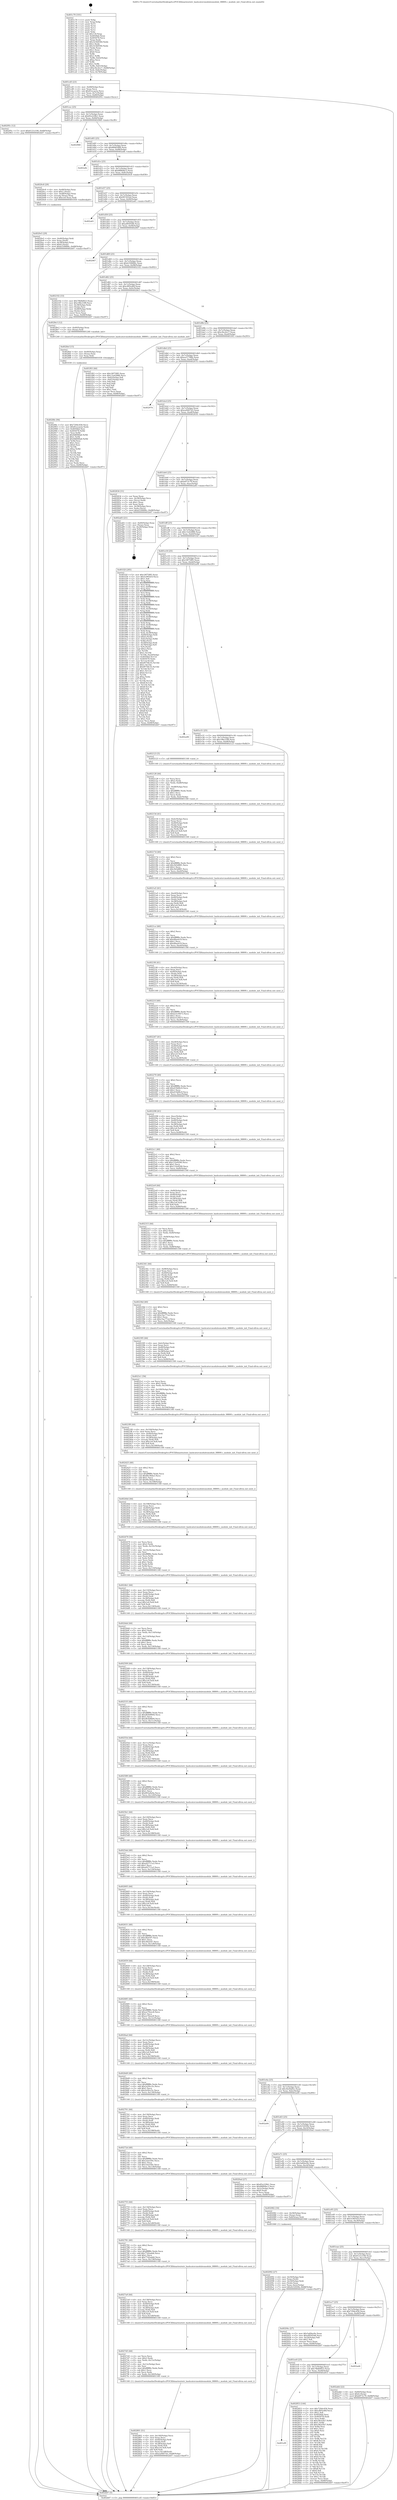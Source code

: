 digraph "0x401c70" {
  label = "0x401c70 (/mnt/c/Users/mathe/Desktop/tcc/POCII/binaries/extr_hashcatsrcmodulesmodule_08800.c_module_init_Final-ollvm.out::main(0))"
  labelloc = "t"
  node[shape=record]

  Entry [label="",width=0.3,height=0.3,shape=circle,fillcolor=black,style=filled]
  "0x401cd5" [label="{
     0x401cd5 [23]\l
     | [instrs]\l
     &nbsp;&nbsp;0x401cd5 \<+3\>: mov -0x68(%rbp),%eax\l
     &nbsp;&nbsp;0x401cd8 \<+2\>: mov %eax,%ecx\l
     &nbsp;&nbsp;0x401cda \<+6\>: sub $0x81ecae2a,%ecx\l
     &nbsp;&nbsp;0x401ce0 \<+3\>: mov %eax,-0x7c(%rbp)\l
     &nbsp;&nbsp;0x401ce3 \<+3\>: mov %ecx,-0x80(%rbp)\l
     &nbsp;&nbsp;0x401ce6 \<+6\>: je 000000000040295c \<main+0xcec\>\l
  }"]
  "0x40295c" [label="{
     0x40295c [12]\l
     | [instrs]\l
     &nbsp;&nbsp;0x40295c \<+7\>: movl $0x6121e106,-0x68(%rbp)\l
     &nbsp;&nbsp;0x402963 \<+5\>: jmp 0000000000402b07 \<main+0xe97\>\l
  }"]
  "0x401cec" [label="{
     0x401cec [25]\l
     | [instrs]\l
     &nbsp;&nbsp;0x401cec \<+5\>: jmp 0000000000401cf1 \<main+0x81\>\l
     &nbsp;&nbsp;0x401cf1 \<+3\>: mov -0x7c(%rbp),%eax\l
     &nbsp;&nbsp;0x401cf4 \<+5\>: sub $0x85e229b1,%eax\l
     &nbsp;&nbsp;0x401cf9 \<+6\>: mov %eax,-0x84(%rbp)\l
     &nbsp;&nbsp;0x401cff \<+6\>: je 0000000000402968 \<main+0xcf8\>\l
  }"]
  Exit [label="",width=0.3,height=0.3,shape=circle,fillcolor=black,style=filled,peripheries=2]
  "0x402968" [label="{
     0x402968\l
  }", style=dashed]
  "0x401d05" [label="{
     0x401d05 [25]\l
     | [instrs]\l
     &nbsp;&nbsp;0x401d05 \<+5\>: jmp 0000000000401d0a \<main+0x9a\>\l
     &nbsp;&nbsp;0x401d0a \<+3\>: mov -0x7c(%rbp),%eax\l
     &nbsp;&nbsp;0x401d0d \<+5\>: sub $0x884658f8,%eax\l
     &nbsp;&nbsp;0x401d12 \<+6\>: mov %eax,-0x88(%rbp)\l
     &nbsp;&nbsp;0x401d18 \<+6\>: je 0000000000402afb \<main+0xe8b\>\l
  }"]
  "0x4028fe" [label="{
     0x4028fe [94]\l
     | [instrs]\l
     &nbsp;&nbsp;0x4028fe \<+5\>: mov $0x729dc456,%ecx\l
     &nbsp;&nbsp;0x402903 \<+5\>: mov $0x81ecae2a,%edx\l
     &nbsp;&nbsp;0x402908 \<+7\>: mov 0x4050b4,%esi\l
     &nbsp;&nbsp;0x40290f \<+8\>: mov 0x405078,%r8d\l
     &nbsp;&nbsp;0x402917 \<+3\>: mov %esi,%r9d\l
     &nbsp;&nbsp;0x40291a \<+7\>: sub $0x9d606fa6,%r9d\l
     &nbsp;&nbsp;0x402921 \<+4\>: sub $0x1,%r9d\l
     &nbsp;&nbsp;0x402925 \<+7\>: add $0x9d606fa6,%r9d\l
     &nbsp;&nbsp;0x40292c \<+4\>: imul %r9d,%esi\l
     &nbsp;&nbsp;0x402930 \<+3\>: and $0x1,%esi\l
     &nbsp;&nbsp;0x402933 \<+3\>: cmp $0x0,%esi\l
     &nbsp;&nbsp;0x402936 \<+4\>: sete %r10b\l
     &nbsp;&nbsp;0x40293a \<+4\>: cmp $0xa,%r8d\l
     &nbsp;&nbsp;0x40293e \<+4\>: setl %r11b\l
     &nbsp;&nbsp;0x402942 \<+3\>: mov %r10b,%bl\l
     &nbsp;&nbsp;0x402945 \<+3\>: and %r11b,%bl\l
     &nbsp;&nbsp;0x402948 \<+3\>: xor %r11b,%r10b\l
     &nbsp;&nbsp;0x40294b \<+3\>: or %r10b,%bl\l
     &nbsp;&nbsp;0x40294e \<+3\>: test $0x1,%bl\l
     &nbsp;&nbsp;0x402951 \<+3\>: cmovne %edx,%ecx\l
     &nbsp;&nbsp;0x402954 \<+3\>: mov %ecx,-0x68(%rbp)\l
     &nbsp;&nbsp;0x402957 \<+5\>: jmp 0000000000402b07 \<main+0xe97\>\l
  }"]
  "0x402afb" [label="{
     0x402afb\l
  }", style=dashed]
  "0x401d1e" [label="{
     0x401d1e [25]\l
     | [instrs]\l
     &nbsp;&nbsp;0x401d1e \<+5\>: jmp 0000000000401d23 \<main+0xb3\>\l
     &nbsp;&nbsp;0x401d23 \<+3\>: mov -0x7c(%rbp),%eax\l
     &nbsp;&nbsp;0x401d26 \<+5\>: sub $0x88f64bc3,%eax\l
     &nbsp;&nbsp;0x401d2b \<+6\>: mov %eax,-0x8c(%rbp)\l
     &nbsp;&nbsp;0x401d31 \<+6\>: je 00000000004020c8 \<main+0x458\>\l
  }"]
  "0x4028ef" [label="{
     0x4028ef [15]\l
     | [instrs]\l
     &nbsp;&nbsp;0x4028ef \<+4\>: mov -0x40(%rbp),%rax\l
     &nbsp;&nbsp;0x4028f3 \<+3\>: mov (%rax),%rax\l
     &nbsp;&nbsp;0x4028f6 \<+3\>: mov %rax,%rdi\l
     &nbsp;&nbsp;0x4028f9 \<+5\>: call 0000000000401030 \<free@plt\>\l
     | [calls]\l
     &nbsp;&nbsp;0x401030 \{1\} (unknown)\l
  }"]
  "0x4020c8" [label="{
     0x4020c8 [29]\l
     | [instrs]\l
     &nbsp;&nbsp;0x4020c8 \<+4\>: mov -0x48(%rbp),%rax\l
     &nbsp;&nbsp;0x4020cc \<+6\>: movl $0x1,(%rax)\l
     &nbsp;&nbsp;0x4020d2 \<+4\>: mov -0x48(%rbp),%rax\l
     &nbsp;&nbsp;0x4020d6 \<+3\>: movslq (%rax),%rax\l
     &nbsp;&nbsp;0x4020d9 \<+7\>: imul $0x1e0,%rax,%rdi\l
     &nbsp;&nbsp;0x4020e0 \<+5\>: call 0000000000401050 \<malloc@plt\>\l
     | [calls]\l
     &nbsp;&nbsp;0x401050 \{1\} (unknown)\l
  }"]
  "0x401d37" [label="{
     0x401d37 [25]\l
     | [instrs]\l
     &nbsp;&nbsp;0x401d37 \<+5\>: jmp 0000000000401d3c \<main+0xcc\>\l
     &nbsp;&nbsp;0x401d3c \<+3\>: mov -0x7c(%rbp),%eax\l
     &nbsp;&nbsp;0x401d3f \<+5\>: sub $0x9f1503ed,%eax\l
     &nbsp;&nbsp;0x401d44 \<+6\>: mov %eax,-0x90(%rbp)\l
     &nbsp;&nbsp;0x401d4a \<+6\>: je 0000000000402a61 \<main+0xdf1\>\l
  }"]
  "0x401ef9" [label="{
     0x401ef9\l
  }", style=dashed]
  "0x402a61" [label="{
     0x402a61\l
  }", style=dashed]
  "0x401d50" [label="{
     0x401d50 [25]\l
     | [instrs]\l
     &nbsp;&nbsp;0x401d50 \<+5\>: jmp 0000000000401d55 \<main+0xe5\>\l
     &nbsp;&nbsp;0x401d55 \<+3\>: mov -0x7c(%rbp),%eax\l
     &nbsp;&nbsp;0x401d58 \<+5\>: sub $0xaf9505d6,%eax\l
     &nbsp;&nbsp;0x401d5d \<+6\>: mov %eax,-0x94(%rbp)\l
     &nbsp;&nbsp;0x401d63 \<+6\>: je 0000000000402067 \<main+0x3f7\>\l
  }"]
  "0x402853" [label="{
     0x402853 [144]\l
     | [instrs]\l
     &nbsp;&nbsp;0x402853 \<+5\>: mov $0x729dc456,%eax\l
     &nbsp;&nbsp;0x402858 \<+5\>: mov $0xc895e46f,%ecx\l
     &nbsp;&nbsp;0x40285d \<+2\>: mov $0x1,%dl\l
     &nbsp;&nbsp;0x40285f \<+7\>: mov 0x4050b4,%esi\l
     &nbsp;&nbsp;0x402866 \<+7\>: mov 0x405078,%edi\l
     &nbsp;&nbsp;0x40286d \<+3\>: mov %esi,%r8d\l
     &nbsp;&nbsp;0x402870 \<+7\>: sub $0xc9fcd3b7,%r8d\l
     &nbsp;&nbsp;0x402877 \<+4\>: sub $0x1,%r8d\l
     &nbsp;&nbsp;0x40287b \<+7\>: add $0xc9fcd3b7,%r8d\l
     &nbsp;&nbsp;0x402882 \<+4\>: imul %r8d,%esi\l
     &nbsp;&nbsp;0x402886 \<+3\>: and $0x1,%esi\l
     &nbsp;&nbsp;0x402889 \<+3\>: cmp $0x0,%esi\l
     &nbsp;&nbsp;0x40288c \<+4\>: sete %r9b\l
     &nbsp;&nbsp;0x402890 \<+3\>: cmp $0xa,%edi\l
     &nbsp;&nbsp;0x402893 \<+4\>: setl %r10b\l
     &nbsp;&nbsp;0x402897 \<+3\>: mov %r9b,%r11b\l
     &nbsp;&nbsp;0x40289a \<+4\>: xor $0xff,%r11b\l
     &nbsp;&nbsp;0x40289e \<+3\>: mov %r10b,%bl\l
     &nbsp;&nbsp;0x4028a1 \<+3\>: xor $0xff,%bl\l
     &nbsp;&nbsp;0x4028a4 \<+3\>: xor $0x0,%dl\l
     &nbsp;&nbsp;0x4028a7 \<+3\>: mov %r11b,%r14b\l
     &nbsp;&nbsp;0x4028aa \<+4\>: and $0x0,%r14b\l
     &nbsp;&nbsp;0x4028ae \<+3\>: and %dl,%r9b\l
     &nbsp;&nbsp;0x4028b1 \<+3\>: mov %bl,%r15b\l
     &nbsp;&nbsp;0x4028b4 \<+4\>: and $0x0,%r15b\l
     &nbsp;&nbsp;0x4028b8 \<+3\>: and %dl,%r10b\l
     &nbsp;&nbsp;0x4028bb \<+3\>: or %r9b,%r14b\l
     &nbsp;&nbsp;0x4028be \<+3\>: or %r10b,%r15b\l
     &nbsp;&nbsp;0x4028c1 \<+3\>: xor %r15b,%r14b\l
     &nbsp;&nbsp;0x4028c4 \<+3\>: or %bl,%r11b\l
     &nbsp;&nbsp;0x4028c7 \<+4\>: xor $0xff,%r11b\l
     &nbsp;&nbsp;0x4028cb \<+3\>: or $0x0,%dl\l
     &nbsp;&nbsp;0x4028ce \<+3\>: and %dl,%r11b\l
     &nbsp;&nbsp;0x4028d1 \<+3\>: or %r11b,%r14b\l
     &nbsp;&nbsp;0x4028d4 \<+4\>: test $0x1,%r14b\l
     &nbsp;&nbsp;0x4028d8 \<+3\>: cmovne %ecx,%eax\l
     &nbsp;&nbsp;0x4028db \<+3\>: mov %eax,-0x68(%rbp)\l
     &nbsp;&nbsp;0x4028de \<+5\>: jmp 0000000000402b07 \<main+0xe97\>\l
  }"]
  "0x402067" [label="{
     0x402067\l
  }", style=dashed]
  "0x401d69" [label="{
     0x401d69 [25]\l
     | [instrs]\l
     &nbsp;&nbsp;0x401d69 \<+5\>: jmp 0000000000401d6e \<main+0xfe\>\l
     &nbsp;&nbsp;0x401d6e \<+3\>: mov -0x7c(%rbp),%eax\l
     &nbsp;&nbsp;0x401d71 \<+5\>: sub $0xb330684c,%eax\l
     &nbsp;&nbsp;0x401d76 \<+6\>: mov %eax,-0x98(%rbp)\l
     &nbsp;&nbsp;0x401d7c \<+6\>: je 0000000000402102 \<main+0x492\>\l
  }"]
  "0x401ee0" [label="{
     0x401ee0 [25]\l
     | [instrs]\l
     &nbsp;&nbsp;0x401ee0 \<+5\>: jmp 0000000000401ee5 \<main+0x275\>\l
     &nbsp;&nbsp;0x401ee5 \<+3\>: mov -0x7c(%rbp),%eax\l
     &nbsp;&nbsp;0x401ee8 \<+5\>: sub $0x78b8d923,%eax\l
     &nbsp;&nbsp;0x401eed \<+6\>: mov %eax,-0xd4(%rbp)\l
     &nbsp;&nbsp;0x401ef3 \<+6\>: je 0000000000402853 \<main+0xbe3\>\l
  }"]
  "0x402102" [label="{
     0x402102 [33]\l
     | [instrs]\l
     &nbsp;&nbsp;0x402102 \<+5\>: mov $0x78b8d923,%eax\l
     &nbsp;&nbsp;0x402107 \<+5\>: mov $0x196e33f9,%ecx\l
     &nbsp;&nbsp;0x40210c \<+4\>: mov -0x38(%rbp),%rdx\l
     &nbsp;&nbsp;0x402110 \<+2\>: mov (%rdx),%esi\l
     &nbsp;&nbsp;0x402112 \<+4\>: mov -0x48(%rbp),%rdx\l
     &nbsp;&nbsp;0x402116 \<+2\>: cmp (%rdx),%esi\l
     &nbsp;&nbsp;0x402118 \<+3\>: cmovl %ecx,%eax\l
     &nbsp;&nbsp;0x40211b \<+3\>: mov %eax,-0x68(%rbp)\l
     &nbsp;&nbsp;0x40211e \<+5\>: jmp 0000000000402b07 \<main+0xe97\>\l
  }"]
  "0x401d82" [label="{
     0x401d82 [25]\l
     | [instrs]\l
     &nbsp;&nbsp;0x401d82 \<+5\>: jmp 0000000000401d87 \<main+0x117\>\l
     &nbsp;&nbsp;0x401d87 \<+3\>: mov -0x7c(%rbp),%eax\l
     &nbsp;&nbsp;0x401d8a \<+5\>: sub $0xc895e46f,%eax\l
     &nbsp;&nbsp;0x401d8f \<+6\>: mov %eax,-0x9c(%rbp)\l
     &nbsp;&nbsp;0x401d95 \<+6\>: je 00000000004028e3 \<main+0xc73\>\l
  }"]
  "0x402ad4" [label="{
     0x402ad4\l
  }", style=dashed]
  "0x4028e3" [label="{
     0x4028e3 [12]\l
     | [instrs]\l
     &nbsp;&nbsp;0x4028e3 \<+4\>: mov -0x40(%rbp),%rax\l
     &nbsp;&nbsp;0x4028e7 \<+3\>: mov (%rax),%rdi\l
     &nbsp;&nbsp;0x4028ea \<+5\>: call 0000000000401240 \<module_init\>\l
     | [calls]\l
     &nbsp;&nbsp;0x401240 \{1\} (/mnt/c/Users/mathe/Desktop/tcc/POCII/binaries/extr_hashcatsrcmodulesmodule_08800.c_module_init_Final-ollvm.out::module_init)\l
  }"]
  "0x401d9b" [label="{
     0x401d9b [25]\l
     | [instrs]\l
     &nbsp;&nbsp;0x401d9b \<+5\>: jmp 0000000000401da0 \<main+0x130\>\l
     &nbsp;&nbsp;0x401da0 \<+3\>: mov -0x7c(%rbp),%eax\l
     &nbsp;&nbsp;0x401da3 \<+5\>: sub $0xc9ec4cc7,%eax\l
     &nbsp;&nbsp;0x401da8 \<+6\>: mov %eax,-0xa0(%rbp)\l
     &nbsp;&nbsp;0x401dae \<+6\>: je 0000000000401f03 \<main+0x293\>\l
  }"]
  "0x401ec7" [label="{
     0x401ec7 [25]\l
     | [instrs]\l
     &nbsp;&nbsp;0x401ec7 \<+5\>: jmp 0000000000401ecc \<main+0x25c\>\l
     &nbsp;&nbsp;0x401ecc \<+3\>: mov -0x7c(%rbp),%eax\l
     &nbsp;&nbsp;0x401ecf \<+5\>: sub $0x729dc456,%eax\l
     &nbsp;&nbsp;0x401ed4 \<+6\>: mov %eax,-0xd0(%rbp)\l
     &nbsp;&nbsp;0x401eda \<+6\>: je 0000000000402ad4 \<main+0xe64\>\l
  }"]
  "0x401f03" [label="{
     0x401f03 [44]\l
     | [instrs]\l
     &nbsp;&nbsp;0x401f03 \<+5\>: mov $0x18f75f85,%eax\l
     &nbsp;&nbsp;0x401f08 \<+5\>: mov $0x13e42886,%ecx\l
     &nbsp;&nbsp;0x401f0d \<+3\>: mov -0x62(%rbp),%dl\l
     &nbsp;&nbsp;0x401f10 \<+4\>: mov -0x61(%rbp),%sil\l
     &nbsp;&nbsp;0x401f14 \<+3\>: mov %dl,%dil\l
     &nbsp;&nbsp;0x401f17 \<+3\>: and %sil,%dil\l
     &nbsp;&nbsp;0x401f1a \<+3\>: xor %sil,%dl\l
     &nbsp;&nbsp;0x401f1d \<+3\>: or %dl,%dil\l
     &nbsp;&nbsp;0x401f20 \<+4\>: test $0x1,%dil\l
     &nbsp;&nbsp;0x401f24 \<+3\>: cmovne %ecx,%eax\l
     &nbsp;&nbsp;0x401f27 \<+3\>: mov %eax,-0x68(%rbp)\l
     &nbsp;&nbsp;0x401f2a \<+5\>: jmp 0000000000402b07 \<main+0xe97\>\l
  }"]
  "0x401db4" [label="{
     0x401db4 [25]\l
     | [instrs]\l
     &nbsp;&nbsp;0x401db4 \<+5\>: jmp 0000000000401db9 \<main+0x149\>\l
     &nbsp;&nbsp;0x401db9 \<+3\>: mov -0x7c(%rbp),%eax\l
     &nbsp;&nbsp;0x401dbc \<+5\>: sub $0xea37788b,%eax\l
     &nbsp;&nbsp;0x401dc1 \<+6\>: mov %eax,-0xa4(%rbp)\l
     &nbsp;&nbsp;0x401dc7 \<+6\>: je 0000000000402974 \<main+0xd04\>\l
  }"]
  "0x402b07" [label="{
     0x402b07 [5]\l
     | [instrs]\l
     &nbsp;&nbsp;0x402b07 \<+5\>: jmp 0000000000401cd5 \<main+0x65\>\l
  }"]
  "0x401c70" [label="{
     0x401c70 [101]\l
     | [instrs]\l
     &nbsp;&nbsp;0x401c70 \<+1\>: push %rbp\l
     &nbsp;&nbsp;0x401c71 \<+3\>: mov %rsp,%rbp\l
     &nbsp;&nbsp;0x401c74 \<+2\>: push %r15\l
     &nbsp;&nbsp;0x401c76 \<+2\>: push %r14\l
     &nbsp;&nbsp;0x401c78 \<+2\>: push %r13\l
     &nbsp;&nbsp;0x401c7a \<+2\>: push %r12\l
     &nbsp;&nbsp;0x401c7c \<+1\>: push %rbx\l
     &nbsp;&nbsp;0x401c7d \<+7\>: sub $0x118,%rsp\l
     &nbsp;&nbsp;0x401c84 \<+7\>: mov 0x4050b4,%eax\l
     &nbsp;&nbsp;0x401c8b \<+7\>: mov 0x405078,%ecx\l
     &nbsp;&nbsp;0x401c92 \<+2\>: mov %eax,%edx\l
     &nbsp;&nbsp;0x401c94 \<+6\>: add $0x323b8364,%edx\l
     &nbsp;&nbsp;0x401c9a \<+3\>: sub $0x1,%edx\l
     &nbsp;&nbsp;0x401c9d \<+6\>: sub $0x323b8364,%edx\l
     &nbsp;&nbsp;0x401ca3 \<+3\>: imul %edx,%eax\l
     &nbsp;&nbsp;0x401ca6 \<+3\>: and $0x1,%eax\l
     &nbsp;&nbsp;0x401ca9 \<+3\>: cmp $0x0,%eax\l
     &nbsp;&nbsp;0x401cac \<+4\>: sete %r8b\l
     &nbsp;&nbsp;0x401cb0 \<+4\>: and $0x1,%r8b\l
     &nbsp;&nbsp;0x401cb4 \<+4\>: mov %r8b,-0x62(%rbp)\l
     &nbsp;&nbsp;0x401cb8 \<+3\>: cmp $0xa,%ecx\l
     &nbsp;&nbsp;0x401cbb \<+4\>: setl %r8b\l
     &nbsp;&nbsp;0x401cbf \<+4\>: and $0x1,%r8b\l
     &nbsp;&nbsp;0x401cc3 \<+4\>: mov %r8b,-0x61(%rbp)\l
     &nbsp;&nbsp;0x401cc7 \<+7\>: movl $0xc9ec4cc7,-0x68(%rbp)\l
     &nbsp;&nbsp;0x401cce \<+3\>: mov %edi,-0x6c(%rbp)\l
     &nbsp;&nbsp;0x401cd1 \<+4\>: mov %rsi,-0x78(%rbp)\l
  }"]
  "0x402a6d" [label="{
     0x402a6d [22]\l
     | [instrs]\l
     &nbsp;&nbsp;0x402a6d \<+4\>: mov -0x60(%rbp),%rax\l
     &nbsp;&nbsp;0x402a71 \<+6\>: movl $0x0,(%rax)\l
     &nbsp;&nbsp;0x402a77 \<+7\>: movl $0xb973c79,-0x68(%rbp)\l
     &nbsp;&nbsp;0x402a7e \<+5\>: jmp 0000000000402b07 \<main+0xe97\>\l
  }"]
  "0x402974" [label="{
     0x402974\l
  }", style=dashed]
  "0x401dcd" [label="{
     0x401dcd [25]\l
     | [instrs]\l
     &nbsp;&nbsp;0x401dcd \<+5\>: jmp 0000000000401dd2 \<main+0x162\>\l
     &nbsp;&nbsp;0x401dd2 \<+3\>: mov -0x7c(%rbp),%eax\l
     &nbsp;&nbsp;0x401dd5 \<+5\>: sub $0xea9407d3,%eax\l
     &nbsp;&nbsp;0x401dda \<+6\>: mov %eax,-0xa8(%rbp)\l
     &nbsp;&nbsp;0x401de0 \<+6\>: je 0000000000402834 \<main+0xbc4\>\l
  }"]
  "0x402801" [label="{
     0x402801 [51]\l
     | [instrs]\l
     &nbsp;&nbsp;0x402801 \<+6\>: mov -0x140(%rbp),%ecx\l
     &nbsp;&nbsp;0x402807 \<+3\>: imul %eax,%ecx\l
     &nbsp;&nbsp;0x40280a \<+4\>: mov -0x40(%rbp),%rdi\l
     &nbsp;&nbsp;0x40280e \<+3\>: mov (%rdi),%rdi\l
     &nbsp;&nbsp;0x402811 \<+4\>: mov -0x38(%rbp),%r8\l
     &nbsp;&nbsp;0x402815 \<+3\>: movslq (%r8),%r8\l
     &nbsp;&nbsp;0x402818 \<+7\>: imul $0x1e0,%r8,%r8\l
     &nbsp;&nbsp;0x40281f \<+3\>: add %r8,%rdi\l
     &nbsp;&nbsp;0x402822 \<+6\>: mov %ecx,0x1d8(%rdi)\l
     &nbsp;&nbsp;0x402828 \<+7\>: movl $0xea9407d3,-0x68(%rbp)\l
     &nbsp;&nbsp;0x40282f \<+5\>: jmp 0000000000402b07 \<main+0xe97\>\l
  }"]
  "0x402834" [label="{
     0x402834 [31]\l
     | [instrs]\l
     &nbsp;&nbsp;0x402834 \<+2\>: xor %eax,%eax\l
     &nbsp;&nbsp;0x402836 \<+4\>: mov -0x38(%rbp),%rcx\l
     &nbsp;&nbsp;0x40283a \<+2\>: mov (%rcx),%edx\l
     &nbsp;&nbsp;0x40283c \<+3\>: sub $0x1,%eax\l
     &nbsp;&nbsp;0x40283f \<+2\>: sub %eax,%edx\l
     &nbsp;&nbsp;0x402841 \<+4\>: mov -0x38(%rbp),%rcx\l
     &nbsp;&nbsp;0x402845 \<+2\>: mov %edx,(%rcx)\l
     &nbsp;&nbsp;0x402847 \<+7\>: movl $0xb330684c,-0x68(%rbp)\l
     &nbsp;&nbsp;0x40284e \<+5\>: jmp 0000000000402b07 \<main+0xe97\>\l
  }"]
  "0x401de6" [label="{
     0x401de6 [25]\l
     | [instrs]\l
     &nbsp;&nbsp;0x401de6 \<+5\>: jmp 0000000000401deb \<main+0x17b\>\l
     &nbsp;&nbsp;0x401deb \<+3\>: mov -0x7c(%rbp),%eax\l
     &nbsp;&nbsp;0x401dee \<+5\>: sub $0xb973c79,%eax\l
     &nbsp;&nbsp;0x401df3 \<+6\>: mov %eax,-0xac(%rbp)\l
     &nbsp;&nbsp;0x401df9 \<+6\>: je 0000000000402a83 \<main+0xe13\>\l
  }"]
  "0x4027d5" [label="{
     0x4027d5 [44]\l
     | [instrs]\l
     &nbsp;&nbsp;0x4027d5 \<+2\>: xor %ecx,%ecx\l
     &nbsp;&nbsp;0x4027d7 \<+5\>: mov $0x2,%edx\l
     &nbsp;&nbsp;0x4027dc \<+6\>: mov %edx,-0x13c(%rbp)\l
     &nbsp;&nbsp;0x4027e2 \<+1\>: cltd\l
     &nbsp;&nbsp;0x4027e3 \<+6\>: mov -0x13c(%rbp),%esi\l
     &nbsp;&nbsp;0x4027e9 \<+2\>: idiv %esi\l
     &nbsp;&nbsp;0x4027eb \<+6\>: imul $0xfffffffe,%edx,%edx\l
     &nbsp;&nbsp;0x4027f1 \<+3\>: sub $0x1,%ecx\l
     &nbsp;&nbsp;0x4027f4 \<+2\>: sub %ecx,%edx\l
     &nbsp;&nbsp;0x4027f6 \<+6\>: mov %edx,-0x140(%rbp)\l
     &nbsp;&nbsp;0x4027fc \<+5\>: call 0000000000401160 \<next_i\>\l
     | [calls]\l
     &nbsp;&nbsp;0x401160 \{1\} (/mnt/c/Users/mathe/Desktop/tcc/POCII/binaries/extr_hashcatsrcmodulesmodule_08800.c_module_init_Final-ollvm.out::next_i)\l
  }"]
  "0x402a83" [label="{
     0x402a83 [21]\l
     | [instrs]\l
     &nbsp;&nbsp;0x402a83 \<+4\>: mov -0x60(%rbp),%rax\l
     &nbsp;&nbsp;0x402a87 \<+2\>: mov (%rax),%eax\l
     &nbsp;&nbsp;0x402a89 \<+4\>: lea -0x28(%rbp),%rsp\l
     &nbsp;&nbsp;0x402a8d \<+1\>: pop %rbx\l
     &nbsp;&nbsp;0x402a8e \<+2\>: pop %r12\l
     &nbsp;&nbsp;0x402a90 \<+2\>: pop %r13\l
     &nbsp;&nbsp;0x402a92 \<+2\>: pop %r14\l
     &nbsp;&nbsp;0x402a94 \<+2\>: pop %r15\l
     &nbsp;&nbsp;0x402a96 \<+1\>: pop %rbp\l
     &nbsp;&nbsp;0x402a97 \<+1\>: ret\l
  }"]
  "0x401dff" [label="{
     0x401dff [25]\l
     | [instrs]\l
     &nbsp;&nbsp;0x401dff \<+5\>: jmp 0000000000401e04 \<main+0x194\>\l
     &nbsp;&nbsp;0x401e04 \<+3\>: mov -0x7c(%rbp),%eax\l
     &nbsp;&nbsp;0x401e07 \<+5\>: sub $0x13e42886,%eax\l
     &nbsp;&nbsp;0x401e0c \<+6\>: mov %eax,-0xb0(%rbp)\l
     &nbsp;&nbsp;0x401e12 \<+6\>: je 0000000000401f2f \<main+0x2bf\>\l
  }"]
  "0x4027a9" [label="{
     0x4027a9 [44]\l
     | [instrs]\l
     &nbsp;&nbsp;0x4027a9 \<+6\>: mov -0x138(%rbp),%ecx\l
     &nbsp;&nbsp;0x4027af \<+3\>: imul %eax,%ecx\l
     &nbsp;&nbsp;0x4027b2 \<+4\>: mov -0x40(%rbp),%rdi\l
     &nbsp;&nbsp;0x4027b6 \<+3\>: mov (%rdi),%rdi\l
     &nbsp;&nbsp;0x4027b9 \<+4\>: mov -0x38(%rbp),%r8\l
     &nbsp;&nbsp;0x4027bd \<+3\>: movslq (%r8),%r8\l
     &nbsp;&nbsp;0x4027c0 \<+7\>: imul $0x1e0,%r8,%r8\l
     &nbsp;&nbsp;0x4027c7 \<+3\>: add %r8,%rdi\l
     &nbsp;&nbsp;0x4027ca \<+6\>: mov %ecx,0x1d4(%rdi)\l
     &nbsp;&nbsp;0x4027d0 \<+5\>: call 0000000000401160 \<next_i\>\l
     | [calls]\l
     &nbsp;&nbsp;0x401160 \{1\} (/mnt/c/Users/mathe/Desktop/tcc/POCII/binaries/extr_hashcatsrcmodulesmodule_08800.c_module_init_Final-ollvm.out::next_i)\l
  }"]
  "0x401f2f" [label="{
     0x401f2f [285]\l
     | [instrs]\l
     &nbsp;&nbsp;0x401f2f \<+5\>: mov $0x18f75f85,%eax\l
     &nbsp;&nbsp;0x401f34 \<+5\>: mov $0x5c905d1f,%ecx\l
     &nbsp;&nbsp;0x401f39 \<+2\>: mov $0x1,%dl\l
     &nbsp;&nbsp;0x401f3b \<+3\>: mov %rsp,%rsi\l
     &nbsp;&nbsp;0x401f3e \<+4\>: add $0xfffffffffffffff0,%rsi\l
     &nbsp;&nbsp;0x401f42 \<+3\>: mov %rsi,%rsp\l
     &nbsp;&nbsp;0x401f45 \<+4\>: mov %rsi,-0x60(%rbp)\l
     &nbsp;&nbsp;0x401f49 \<+3\>: mov %rsp,%rsi\l
     &nbsp;&nbsp;0x401f4c \<+4\>: add $0xfffffffffffffff0,%rsi\l
     &nbsp;&nbsp;0x401f50 \<+3\>: mov %rsi,%rsp\l
     &nbsp;&nbsp;0x401f53 \<+3\>: mov %rsp,%rdi\l
     &nbsp;&nbsp;0x401f56 \<+4\>: add $0xfffffffffffffff0,%rdi\l
     &nbsp;&nbsp;0x401f5a \<+3\>: mov %rdi,%rsp\l
     &nbsp;&nbsp;0x401f5d \<+4\>: mov %rdi,-0x58(%rbp)\l
     &nbsp;&nbsp;0x401f61 \<+3\>: mov %rsp,%rdi\l
     &nbsp;&nbsp;0x401f64 \<+4\>: add $0xfffffffffffffff0,%rdi\l
     &nbsp;&nbsp;0x401f68 \<+3\>: mov %rdi,%rsp\l
     &nbsp;&nbsp;0x401f6b \<+4\>: mov %rdi,-0x50(%rbp)\l
     &nbsp;&nbsp;0x401f6f \<+3\>: mov %rsp,%rdi\l
     &nbsp;&nbsp;0x401f72 \<+4\>: add $0xfffffffffffffff0,%rdi\l
     &nbsp;&nbsp;0x401f76 \<+3\>: mov %rdi,%rsp\l
     &nbsp;&nbsp;0x401f79 \<+4\>: mov %rdi,-0x48(%rbp)\l
     &nbsp;&nbsp;0x401f7d \<+3\>: mov %rsp,%rdi\l
     &nbsp;&nbsp;0x401f80 \<+4\>: add $0xfffffffffffffff0,%rdi\l
     &nbsp;&nbsp;0x401f84 \<+3\>: mov %rdi,%rsp\l
     &nbsp;&nbsp;0x401f87 \<+4\>: mov %rdi,-0x40(%rbp)\l
     &nbsp;&nbsp;0x401f8b \<+3\>: mov %rsp,%rdi\l
     &nbsp;&nbsp;0x401f8e \<+4\>: add $0xfffffffffffffff0,%rdi\l
     &nbsp;&nbsp;0x401f92 \<+3\>: mov %rdi,%rsp\l
     &nbsp;&nbsp;0x401f95 \<+4\>: mov %rdi,-0x38(%rbp)\l
     &nbsp;&nbsp;0x401f99 \<+4\>: mov -0x60(%rbp),%rdi\l
     &nbsp;&nbsp;0x401f9d \<+6\>: movl $0x0,(%rdi)\l
     &nbsp;&nbsp;0x401fa3 \<+4\>: mov -0x6c(%rbp),%r8d\l
     &nbsp;&nbsp;0x401fa7 \<+3\>: mov %r8d,(%rsi)\l
     &nbsp;&nbsp;0x401faa \<+4\>: mov -0x58(%rbp),%rdi\l
     &nbsp;&nbsp;0x401fae \<+4\>: mov -0x78(%rbp),%r9\l
     &nbsp;&nbsp;0x401fb2 \<+3\>: mov %r9,(%rdi)\l
     &nbsp;&nbsp;0x401fb5 \<+3\>: cmpl $0x2,(%rsi)\l
     &nbsp;&nbsp;0x401fb8 \<+4\>: setne %r10b\l
     &nbsp;&nbsp;0x401fbc \<+4\>: and $0x1,%r10b\l
     &nbsp;&nbsp;0x401fc0 \<+4\>: mov %r10b,-0x2d(%rbp)\l
     &nbsp;&nbsp;0x401fc4 \<+8\>: mov 0x4050b4,%r11d\l
     &nbsp;&nbsp;0x401fcc \<+7\>: mov 0x405078,%ebx\l
     &nbsp;&nbsp;0x401fd3 \<+3\>: mov %r11d,%r14d\l
     &nbsp;&nbsp;0x401fd6 \<+7\>: add $0xf9758c55,%r14d\l
     &nbsp;&nbsp;0x401fdd \<+4\>: sub $0x1,%r14d\l
     &nbsp;&nbsp;0x401fe1 \<+7\>: sub $0xf9758c55,%r14d\l
     &nbsp;&nbsp;0x401fe8 \<+4\>: imul %r14d,%r11d\l
     &nbsp;&nbsp;0x401fec \<+4\>: and $0x1,%r11d\l
     &nbsp;&nbsp;0x401ff0 \<+4\>: cmp $0x0,%r11d\l
     &nbsp;&nbsp;0x401ff4 \<+4\>: sete %r10b\l
     &nbsp;&nbsp;0x401ff8 \<+3\>: cmp $0xa,%ebx\l
     &nbsp;&nbsp;0x401ffb \<+4\>: setl %r15b\l
     &nbsp;&nbsp;0x401fff \<+3\>: mov %r10b,%r12b\l
     &nbsp;&nbsp;0x402002 \<+4\>: xor $0xff,%r12b\l
     &nbsp;&nbsp;0x402006 \<+3\>: mov %r15b,%r13b\l
     &nbsp;&nbsp;0x402009 \<+4\>: xor $0xff,%r13b\l
     &nbsp;&nbsp;0x40200d \<+3\>: xor $0x0,%dl\l
     &nbsp;&nbsp;0x402010 \<+3\>: mov %r12b,%sil\l
     &nbsp;&nbsp;0x402013 \<+4\>: and $0x0,%sil\l
     &nbsp;&nbsp;0x402017 \<+3\>: and %dl,%r10b\l
     &nbsp;&nbsp;0x40201a \<+3\>: mov %r13b,%dil\l
     &nbsp;&nbsp;0x40201d \<+4\>: and $0x0,%dil\l
     &nbsp;&nbsp;0x402021 \<+3\>: and %dl,%r15b\l
     &nbsp;&nbsp;0x402024 \<+3\>: or %r10b,%sil\l
     &nbsp;&nbsp;0x402027 \<+3\>: or %r15b,%dil\l
     &nbsp;&nbsp;0x40202a \<+3\>: xor %dil,%sil\l
     &nbsp;&nbsp;0x40202d \<+3\>: or %r13b,%r12b\l
     &nbsp;&nbsp;0x402030 \<+4\>: xor $0xff,%r12b\l
     &nbsp;&nbsp;0x402034 \<+3\>: or $0x0,%dl\l
     &nbsp;&nbsp;0x402037 \<+3\>: and %dl,%r12b\l
     &nbsp;&nbsp;0x40203a \<+3\>: or %r12b,%sil\l
     &nbsp;&nbsp;0x40203d \<+4\>: test $0x1,%sil\l
     &nbsp;&nbsp;0x402041 \<+3\>: cmovne %ecx,%eax\l
     &nbsp;&nbsp;0x402044 \<+3\>: mov %eax,-0x68(%rbp)\l
     &nbsp;&nbsp;0x402047 \<+5\>: jmp 0000000000402b07 \<main+0xe97\>\l
  }"]
  "0x401e18" [label="{
     0x401e18 [25]\l
     | [instrs]\l
     &nbsp;&nbsp;0x401e18 \<+5\>: jmp 0000000000401e1d \<main+0x1ad\>\l
     &nbsp;&nbsp;0x401e1d \<+3\>: mov -0x7c(%rbp),%eax\l
     &nbsp;&nbsp;0x401e20 \<+5\>: sub $0x18f75f85,%eax\l
     &nbsp;&nbsp;0x401e25 \<+6\>: mov %eax,-0xb4(%rbp)\l
     &nbsp;&nbsp;0x401e2b \<+6\>: je 0000000000402a98 \<main+0xe28\>\l
  }"]
  "0x402781" [label="{
     0x402781 [40]\l
     | [instrs]\l
     &nbsp;&nbsp;0x402781 \<+5\>: mov $0x2,%ecx\l
     &nbsp;&nbsp;0x402786 \<+1\>: cltd\l
     &nbsp;&nbsp;0x402787 \<+2\>: idiv %ecx\l
     &nbsp;&nbsp;0x402789 \<+6\>: imul $0xfffffffe,%edx,%ecx\l
     &nbsp;&nbsp;0x40278f \<+6\>: add $0x77d2add4,%ecx\l
     &nbsp;&nbsp;0x402795 \<+3\>: add $0x1,%ecx\l
     &nbsp;&nbsp;0x402798 \<+6\>: sub $0x77d2add4,%ecx\l
     &nbsp;&nbsp;0x40279e \<+6\>: mov %ecx,-0x138(%rbp)\l
     &nbsp;&nbsp;0x4027a4 \<+5\>: call 0000000000401160 \<next_i\>\l
     | [calls]\l
     &nbsp;&nbsp;0x401160 \{1\} (/mnt/c/Users/mathe/Desktop/tcc/POCII/binaries/extr_hashcatsrcmodulesmodule_08800.c_module_init_Final-ollvm.out::next_i)\l
  }"]
  "0x402755" [label="{
     0x402755 [44]\l
     | [instrs]\l
     &nbsp;&nbsp;0x402755 \<+6\>: mov -0x134(%rbp),%ecx\l
     &nbsp;&nbsp;0x40275b \<+3\>: imul %eax,%ecx\l
     &nbsp;&nbsp;0x40275e \<+4\>: mov -0x40(%rbp),%rdi\l
     &nbsp;&nbsp;0x402762 \<+3\>: mov (%rdi),%rdi\l
     &nbsp;&nbsp;0x402765 \<+4\>: mov -0x38(%rbp),%r8\l
     &nbsp;&nbsp;0x402769 \<+3\>: movslq (%r8),%r8\l
     &nbsp;&nbsp;0x40276c \<+7\>: imul $0x1e0,%r8,%r8\l
     &nbsp;&nbsp;0x402773 \<+3\>: add %r8,%rdi\l
     &nbsp;&nbsp;0x402776 \<+6\>: mov %ecx,0x1d0(%rdi)\l
     &nbsp;&nbsp;0x40277c \<+5\>: call 0000000000401160 \<next_i\>\l
     | [calls]\l
     &nbsp;&nbsp;0x401160 \{1\} (/mnt/c/Users/mathe/Desktop/tcc/POCII/binaries/extr_hashcatsrcmodulesmodule_08800.c_module_init_Final-ollvm.out::next_i)\l
  }"]
  "0x402a98" [label="{
     0x402a98\l
  }", style=dashed]
  "0x401e31" [label="{
     0x401e31 [25]\l
     | [instrs]\l
     &nbsp;&nbsp;0x401e31 \<+5\>: jmp 0000000000401e36 \<main+0x1c6\>\l
     &nbsp;&nbsp;0x401e36 \<+3\>: mov -0x7c(%rbp),%eax\l
     &nbsp;&nbsp;0x401e39 \<+5\>: sub $0x196e33f9,%eax\l
     &nbsp;&nbsp;0x401e3e \<+6\>: mov %eax,-0xb8(%rbp)\l
     &nbsp;&nbsp;0x401e44 \<+6\>: je 0000000000402123 \<main+0x4b3\>\l
  }"]
  "0x40272d" [label="{
     0x40272d [40]\l
     | [instrs]\l
     &nbsp;&nbsp;0x40272d \<+5\>: mov $0x2,%ecx\l
     &nbsp;&nbsp;0x402732 \<+1\>: cltd\l
     &nbsp;&nbsp;0x402733 \<+2\>: idiv %ecx\l
     &nbsp;&nbsp;0x402735 \<+6\>: imul $0xfffffffe,%edx,%ecx\l
     &nbsp;&nbsp;0x40273b \<+6\>: add $0x3cbcf30c,%ecx\l
     &nbsp;&nbsp;0x402741 \<+3\>: add $0x1,%ecx\l
     &nbsp;&nbsp;0x402744 \<+6\>: sub $0x3cbcf30c,%ecx\l
     &nbsp;&nbsp;0x40274a \<+6\>: mov %ecx,-0x134(%rbp)\l
     &nbsp;&nbsp;0x402750 \<+5\>: call 0000000000401160 \<next_i\>\l
     | [calls]\l
     &nbsp;&nbsp;0x401160 \{1\} (/mnt/c/Users/mathe/Desktop/tcc/POCII/binaries/extr_hashcatsrcmodulesmodule_08800.c_module_init_Final-ollvm.out::next_i)\l
  }"]
  "0x402123" [label="{
     0x402123 [5]\l
     | [instrs]\l
     &nbsp;&nbsp;0x402123 \<+5\>: call 0000000000401160 \<next_i\>\l
     | [calls]\l
     &nbsp;&nbsp;0x401160 \{1\} (/mnt/c/Users/mathe/Desktop/tcc/POCII/binaries/extr_hashcatsrcmodulesmodule_08800.c_module_init_Final-ollvm.out::next_i)\l
  }"]
  "0x401e4a" [label="{
     0x401e4a [25]\l
     | [instrs]\l
     &nbsp;&nbsp;0x401e4a \<+5\>: jmp 0000000000401e4f \<main+0x1df\>\l
     &nbsp;&nbsp;0x401e4f \<+3\>: mov -0x7c(%rbp),%eax\l
     &nbsp;&nbsp;0x401e52 \<+5\>: sub $0x3b29a82c,%eax\l
     &nbsp;&nbsp;0x401e57 \<+6\>: mov %eax,-0xbc(%rbp)\l
     &nbsp;&nbsp;0x401e5d \<+6\>: je 0000000000402a04 \<main+0xd94\>\l
  }"]
  "0x402701" [label="{
     0x402701 [44]\l
     | [instrs]\l
     &nbsp;&nbsp;0x402701 \<+6\>: mov -0x130(%rbp),%ecx\l
     &nbsp;&nbsp;0x402707 \<+3\>: imul %eax,%ecx\l
     &nbsp;&nbsp;0x40270a \<+4\>: mov -0x40(%rbp),%rdi\l
     &nbsp;&nbsp;0x40270e \<+3\>: mov (%rdi),%rdi\l
     &nbsp;&nbsp;0x402711 \<+4\>: mov -0x38(%rbp),%r8\l
     &nbsp;&nbsp;0x402715 \<+3\>: movslq (%r8),%r8\l
     &nbsp;&nbsp;0x402718 \<+7\>: imul $0x1e0,%r8,%r8\l
     &nbsp;&nbsp;0x40271f \<+3\>: add %r8,%rdi\l
     &nbsp;&nbsp;0x402722 \<+6\>: mov %ecx,0x198(%rdi)\l
     &nbsp;&nbsp;0x402728 \<+5\>: call 0000000000401160 \<next_i\>\l
     | [calls]\l
     &nbsp;&nbsp;0x401160 \{1\} (/mnt/c/Users/mathe/Desktop/tcc/POCII/binaries/extr_hashcatsrcmodulesmodule_08800.c_module_init_Final-ollvm.out::next_i)\l
  }"]
  "0x402a04" [label="{
     0x402a04\l
  }", style=dashed]
  "0x401e63" [label="{
     0x401e63 [25]\l
     | [instrs]\l
     &nbsp;&nbsp;0x401e63 \<+5\>: jmp 0000000000401e68 \<main+0x1f8\>\l
     &nbsp;&nbsp;0x401e68 \<+3\>: mov -0x7c(%rbp),%eax\l
     &nbsp;&nbsp;0x401e6b \<+5\>: sub $0x4232f20b,%eax\l
     &nbsp;&nbsp;0x401e70 \<+6\>: mov %eax,-0xc0(%rbp)\l
     &nbsp;&nbsp;0x401e76 \<+6\>: je 00000000004020ad \<main+0x43d\>\l
  }"]
  "0x4026d9" [label="{
     0x4026d9 [40]\l
     | [instrs]\l
     &nbsp;&nbsp;0x4026d9 \<+5\>: mov $0x2,%ecx\l
     &nbsp;&nbsp;0x4026de \<+1\>: cltd\l
     &nbsp;&nbsp;0x4026df \<+2\>: idiv %ecx\l
     &nbsp;&nbsp;0x4026e1 \<+6\>: imul $0xfffffffe,%edx,%ecx\l
     &nbsp;&nbsp;0x4026e7 \<+6\>: add $0x2a50cc5c,%ecx\l
     &nbsp;&nbsp;0x4026ed \<+3\>: add $0x1,%ecx\l
     &nbsp;&nbsp;0x4026f0 \<+6\>: sub $0x2a50cc5c,%ecx\l
     &nbsp;&nbsp;0x4026f6 \<+6\>: mov %ecx,-0x130(%rbp)\l
     &nbsp;&nbsp;0x4026fc \<+5\>: call 0000000000401160 \<next_i\>\l
     | [calls]\l
     &nbsp;&nbsp;0x401160 \{1\} (/mnt/c/Users/mathe/Desktop/tcc/POCII/binaries/extr_hashcatsrcmodulesmodule_08800.c_module_init_Final-ollvm.out::next_i)\l
  }"]
  "0x4020ad" [label="{
     0x4020ad [27]\l
     | [instrs]\l
     &nbsp;&nbsp;0x4020ad \<+5\>: mov $0x85e229b1,%eax\l
     &nbsp;&nbsp;0x4020b2 \<+5\>: mov $0x88f64bc3,%ecx\l
     &nbsp;&nbsp;0x4020b7 \<+3\>: mov -0x2c(%rbp),%edx\l
     &nbsp;&nbsp;0x4020ba \<+3\>: cmp $0x0,%edx\l
     &nbsp;&nbsp;0x4020bd \<+3\>: cmove %ecx,%eax\l
     &nbsp;&nbsp;0x4020c0 \<+3\>: mov %eax,-0x68(%rbp)\l
     &nbsp;&nbsp;0x4020c3 \<+5\>: jmp 0000000000402b07 \<main+0xe97\>\l
  }"]
  "0x401e7c" [label="{
     0x401e7c [25]\l
     | [instrs]\l
     &nbsp;&nbsp;0x401e7c \<+5\>: jmp 0000000000401e81 \<main+0x211\>\l
     &nbsp;&nbsp;0x401e81 \<+3\>: mov -0x7c(%rbp),%eax\l
     &nbsp;&nbsp;0x401e84 \<+5\>: sub $0x5a69ee9e,%eax\l
     &nbsp;&nbsp;0x401e89 \<+6\>: mov %eax,-0xc4(%rbp)\l
     &nbsp;&nbsp;0x401e8f \<+6\>: je 0000000000402082 \<main+0x412\>\l
  }"]
  "0x4026ad" [label="{
     0x4026ad [44]\l
     | [instrs]\l
     &nbsp;&nbsp;0x4026ad \<+6\>: mov -0x12c(%rbp),%ecx\l
     &nbsp;&nbsp;0x4026b3 \<+3\>: imul %eax,%ecx\l
     &nbsp;&nbsp;0x4026b6 \<+4\>: mov -0x40(%rbp),%rdi\l
     &nbsp;&nbsp;0x4026ba \<+3\>: mov (%rdi),%rdi\l
     &nbsp;&nbsp;0x4026bd \<+4\>: mov -0x38(%rbp),%r8\l
     &nbsp;&nbsp;0x4026c1 \<+3\>: movslq (%r8),%r8\l
     &nbsp;&nbsp;0x4026c4 \<+7\>: imul $0x1e0,%r8,%r8\l
     &nbsp;&nbsp;0x4026cb \<+3\>: add %r8,%rdi\l
     &nbsp;&nbsp;0x4026ce \<+6\>: mov %ecx,0x194(%rdi)\l
     &nbsp;&nbsp;0x4026d4 \<+5\>: call 0000000000401160 \<next_i\>\l
     | [calls]\l
     &nbsp;&nbsp;0x401160 \{1\} (/mnt/c/Users/mathe/Desktop/tcc/POCII/binaries/extr_hashcatsrcmodulesmodule_08800.c_module_init_Final-ollvm.out::next_i)\l
  }"]
  "0x402082" [label="{
     0x402082 [16]\l
     | [instrs]\l
     &nbsp;&nbsp;0x402082 \<+4\>: mov -0x58(%rbp),%rax\l
     &nbsp;&nbsp;0x402086 \<+3\>: mov (%rax),%rax\l
     &nbsp;&nbsp;0x402089 \<+4\>: mov 0x8(%rax),%rdi\l
     &nbsp;&nbsp;0x40208d \<+5\>: call 0000000000401060 \<atoi@plt\>\l
     | [calls]\l
     &nbsp;&nbsp;0x401060 \{1\} (unknown)\l
  }"]
  "0x401e95" [label="{
     0x401e95 [25]\l
     | [instrs]\l
     &nbsp;&nbsp;0x401e95 \<+5\>: jmp 0000000000401e9a \<main+0x22a\>\l
     &nbsp;&nbsp;0x401e9a \<+3\>: mov -0x7c(%rbp),%eax\l
     &nbsp;&nbsp;0x401e9d \<+5\>: sub $0x5c905d1f,%eax\l
     &nbsp;&nbsp;0x401ea2 \<+6\>: mov %eax,-0xc8(%rbp)\l
     &nbsp;&nbsp;0x401ea8 \<+6\>: je 000000000040204c \<main+0x3dc\>\l
  }"]
  "0x402685" [label="{
     0x402685 [40]\l
     | [instrs]\l
     &nbsp;&nbsp;0x402685 \<+5\>: mov $0x2,%ecx\l
     &nbsp;&nbsp;0x40268a \<+1\>: cltd\l
     &nbsp;&nbsp;0x40268b \<+2\>: idiv %ecx\l
     &nbsp;&nbsp;0x40268d \<+6\>: imul $0xfffffffe,%edx,%ecx\l
     &nbsp;&nbsp;0x402693 \<+6\>: add $0xee70eec8,%ecx\l
     &nbsp;&nbsp;0x402699 \<+3\>: add $0x1,%ecx\l
     &nbsp;&nbsp;0x40269c \<+6\>: sub $0xee70eec8,%ecx\l
     &nbsp;&nbsp;0x4026a2 \<+6\>: mov %ecx,-0x12c(%rbp)\l
     &nbsp;&nbsp;0x4026a8 \<+5\>: call 0000000000401160 \<next_i\>\l
     | [calls]\l
     &nbsp;&nbsp;0x401160 \{1\} (/mnt/c/Users/mathe/Desktop/tcc/POCII/binaries/extr_hashcatsrcmodulesmodule_08800.c_module_init_Final-ollvm.out::next_i)\l
  }"]
  "0x40204c" [label="{
     0x40204c [27]\l
     | [instrs]\l
     &nbsp;&nbsp;0x40204c \<+5\>: mov $0x5a69ee9e,%eax\l
     &nbsp;&nbsp;0x402051 \<+5\>: mov $0xaf9505d6,%ecx\l
     &nbsp;&nbsp;0x402056 \<+3\>: mov -0x2d(%rbp),%dl\l
     &nbsp;&nbsp;0x402059 \<+3\>: test $0x1,%dl\l
     &nbsp;&nbsp;0x40205c \<+3\>: cmovne %ecx,%eax\l
     &nbsp;&nbsp;0x40205f \<+3\>: mov %eax,-0x68(%rbp)\l
     &nbsp;&nbsp;0x402062 \<+5\>: jmp 0000000000402b07 \<main+0xe97\>\l
  }"]
  "0x401eae" [label="{
     0x401eae [25]\l
     | [instrs]\l
     &nbsp;&nbsp;0x401eae \<+5\>: jmp 0000000000401eb3 \<main+0x243\>\l
     &nbsp;&nbsp;0x401eb3 \<+3\>: mov -0x7c(%rbp),%eax\l
     &nbsp;&nbsp;0x401eb6 \<+5\>: sub $0x6121e106,%eax\l
     &nbsp;&nbsp;0x401ebb \<+6\>: mov %eax,-0xcc(%rbp)\l
     &nbsp;&nbsp;0x401ec1 \<+6\>: je 0000000000402a6d \<main+0xdfd\>\l
  }"]
  "0x402092" [label="{
     0x402092 [27]\l
     | [instrs]\l
     &nbsp;&nbsp;0x402092 \<+4\>: mov -0x50(%rbp),%rdi\l
     &nbsp;&nbsp;0x402096 \<+2\>: mov %eax,(%rdi)\l
     &nbsp;&nbsp;0x402098 \<+4\>: mov -0x50(%rbp),%rdi\l
     &nbsp;&nbsp;0x40209c \<+2\>: mov (%rdi),%eax\l
     &nbsp;&nbsp;0x40209e \<+3\>: mov %eax,-0x2c(%rbp)\l
     &nbsp;&nbsp;0x4020a1 \<+7\>: movl $0x4232f20b,-0x68(%rbp)\l
     &nbsp;&nbsp;0x4020a8 \<+5\>: jmp 0000000000402b07 \<main+0xe97\>\l
  }"]
  "0x4020e5" [label="{
     0x4020e5 [29]\l
     | [instrs]\l
     &nbsp;&nbsp;0x4020e5 \<+4\>: mov -0x40(%rbp),%rdi\l
     &nbsp;&nbsp;0x4020e9 \<+3\>: mov %rax,(%rdi)\l
     &nbsp;&nbsp;0x4020ec \<+4\>: mov -0x38(%rbp),%rax\l
     &nbsp;&nbsp;0x4020f0 \<+6\>: movl $0x0,(%rax)\l
     &nbsp;&nbsp;0x4020f6 \<+7\>: movl $0xb330684c,-0x68(%rbp)\l
     &nbsp;&nbsp;0x4020fd \<+5\>: jmp 0000000000402b07 \<main+0xe97\>\l
  }"]
  "0x402128" [label="{
     0x402128 [44]\l
     | [instrs]\l
     &nbsp;&nbsp;0x402128 \<+2\>: xor %ecx,%ecx\l
     &nbsp;&nbsp;0x40212a \<+5\>: mov $0x2,%edx\l
     &nbsp;&nbsp;0x40212f \<+6\>: mov %edx,-0xd8(%rbp)\l
     &nbsp;&nbsp;0x402135 \<+1\>: cltd\l
     &nbsp;&nbsp;0x402136 \<+6\>: mov -0xd8(%rbp),%esi\l
     &nbsp;&nbsp;0x40213c \<+2\>: idiv %esi\l
     &nbsp;&nbsp;0x40213e \<+6\>: imul $0xfffffffe,%edx,%edx\l
     &nbsp;&nbsp;0x402144 \<+3\>: sub $0x1,%ecx\l
     &nbsp;&nbsp;0x402147 \<+2\>: sub %ecx,%edx\l
     &nbsp;&nbsp;0x402149 \<+6\>: mov %edx,-0xdc(%rbp)\l
     &nbsp;&nbsp;0x40214f \<+5\>: call 0000000000401160 \<next_i\>\l
     | [calls]\l
     &nbsp;&nbsp;0x401160 \{1\} (/mnt/c/Users/mathe/Desktop/tcc/POCII/binaries/extr_hashcatsrcmodulesmodule_08800.c_module_init_Final-ollvm.out::next_i)\l
  }"]
  "0x402154" [label="{
     0x402154 [41]\l
     | [instrs]\l
     &nbsp;&nbsp;0x402154 \<+6\>: mov -0xdc(%rbp),%ecx\l
     &nbsp;&nbsp;0x40215a \<+3\>: imul %eax,%ecx\l
     &nbsp;&nbsp;0x40215d \<+4\>: mov -0x40(%rbp),%rdi\l
     &nbsp;&nbsp;0x402161 \<+3\>: mov (%rdi),%rdi\l
     &nbsp;&nbsp;0x402164 \<+4\>: mov -0x38(%rbp),%r8\l
     &nbsp;&nbsp;0x402168 \<+3\>: movslq (%r8),%r8\l
     &nbsp;&nbsp;0x40216b \<+7\>: imul $0x1e0,%r8,%r8\l
     &nbsp;&nbsp;0x402172 \<+3\>: add %r8,%rdi\l
     &nbsp;&nbsp;0x402175 \<+3\>: mov %ecx,0x10(%rdi)\l
     &nbsp;&nbsp;0x402178 \<+5\>: call 0000000000401160 \<next_i\>\l
     | [calls]\l
     &nbsp;&nbsp;0x401160 \{1\} (/mnt/c/Users/mathe/Desktop/tcc/POCII/binaries/extr_hashcatsrcmodulesmodule_08800.c_module_init_Final-ollvm.out::next_i)\l
  }"]
  "0x40217d" [label="{
     0x40217d [40]\l
     | [instrs]\l
     &nbsp;&nbsp;0x40217d \<+5\>: mov $0x2,%ecx\l
     &nbsp;&nbsp;0x402182 \<+1\>: cltd\l
     &nbsp;&nbsp;0x402183 \<+2\>: idiv %ecx\l
     &nbsp;&nbsp;0x402185 \<+6\>: imul $0xfffffffe,%edx,%ecx\l
     &nbsp;&nbsp;0x40218b \<+6\>: add $0x3b5df8f1,%ecx\l
     &nbsp;&nbsp;0x402191 \<+3\>: add $0x1,%ecx\l
     &nbsp;&nbsp;0x402194 \<+6\>: sub $0x3b5df8f1,%ecx\l
     &nbsp;&nbsp;0x40219a \<+6\>: mov %ecx,-0xe0(%rbp)\l
     &nbsp;&nbsp;0x4021a0 \<+5\>: call 0000000000401160 \<next_i\>\l
     | [calls]\l
     &nbsp;&nbsp;0x401160 \{1\} (/mnt/c/Users/mathe/Desktop/tcc/POCII/binaries/extr_hashcatsrcmodulesmodule_08800.c_module_init_Final-ollvm.out::next_i)\l
  }"]
  "0x4021a5" [label="{
     0x4021a5 [41]\l
     | [instrs]\l
     &nbsp;&nbsp;0x4021a5 \<+6\>: mov -0xe0(%rbp),%ecx\l
     &nbsp;&nbsp;0x4021ab \<+3\>: imul %eax,%ecx\l
     &nbsp;&nbsp;0x4021ae \<+4\>: mov -0x40(%rbp),%rdi\l
     &nbsp;&nbsp;0x4021b2 \<+3\>: mov (%rdi),%rdi\l
     &nbsp;&nbsp;0x4021b5 \<+4\>: mov -0x38(%rbp),%r8\l
     &nbsp;&nbsp;0x4021b9 \<+3\>: movslq (%r8),%r8\l
     &nbsp;&nbsp;0x4021bc \<+7\>: imul $0x1e0,%r8,%r8\l
     &nbsp;&nbsp;0x4021c3 \<+3\>: add %r8,%rdi\l
     &nbsp;&nbsp;0x4021c6 \<+3\>: mov %ecx,0x14(%rdi)\l
     &nbsp;&nbsp;0x4021c9 \<+5\>: call 0000000000401160 \<next_i\>\l
     | [calls]\l
     &nbsp;&nbsp;0x401160 \{1\} (/mnt/c/Users/mathe/Desktop/tcc/POCII/binaries/extr_hashcatsrcmodulesmodule_08800.c_module_init_Final-ollvm.out::next_i)\l
  }"]
  "0x4021ce" [label="{
     0x4021ce [40]\l
     | [instrs]\l
     &nbsp;&nbsp;0x4021ce \<+5\>: mov $0x2,%ecx\l
     &nbsp;&nbsp;0x4021d3 \<+1\>: cltd\l
     &nbsp;&nbsp;0x4021d4 \<+2\>: idiv %ecx\l
     &nbsp;&nbsp;0x4021d6 \<+6\>: imul $0xfffffffe,%edx,%ecx\l
     &nbsp;&nbsp;0x4021dc \<+6\>: add $0x48aeb19,%ecx\l
     &nbsp;&nbsp;0x4021e2 \<+3\>: add $0x1,%ecx\l
     &nbsp;&nbsp;0x4021e5 \<+6\>: sub $0x48aeb19,%ecx\l
     &nbsp;&nbsp;0x4021eb \<+6\>: mov %ecx,-0xe4(%rbp)\l
     &nbsp;&nbsp;0x4021f1 \<+5\>: call 0000000000401160 \<next_i\>\l
     | [calls]\l
     &nbsp;&nbsp;0x401160 \{1\} (/mnt/c/Users/mathe/Desktop/tcc/POCII/binaries/extr_hashcatsrcmodulesmodule_08800.c_module_init_Final-ollvm.out::next_i)\l
  }"]
  "0x4021f6" [label="{
     0x4021f6 [41]\l
     | [instrs]\l
     &nbsp;&nbsp;0x4021f6 \<+6\>: mov -0xe4(%rbp),%ecx\l
     &nbsp;&nbsp;0x4021fc \<+3\>: imul %eax,%ecx\l
     &nbsp;&nbsp;0x4021ff \<+4\>: mov -0x40(%rbp),%rdi\l
     &nbsp;&nbsp;0x402203 \<+3\>: mov (%rdi),%rdi\l
     &nbsp;&nbsp;0x402206 \<+4\>: mov -0x38(%rbp),%r8\l
     &nbsp;&nbsp;0x40220a \<+3\>: movslq (%r8),%r8\l
     &nbsp;&nbsp;0x40220d \<+7\>: imul $0x1e0,%r8,%r8\l
     &nbsp;&nbsp;0x402214 \<+3\>: add %r8,%rdi\l
     &nbsp;&nbsp;0x402217 \<+3\>: mov %ecx,0x18(%rdi)\l
     &nbsp;&nbsp;0x40221a \<+5\>: call 0000000000401160 \<next_i\>\l
     | [calls]\l
     &nbsp;&nbsp;0x401160 \{1\} (/mnt/c/Users/mathe/Desktop/tcc/POCII/binaries/extr_hashcatsrcmodulesmodule_08800.c_module_init_Final-ollvm.out::next_i)\l
  }"]
  "0x40221f" [label="{
     0x40221f [40]\l
     | [instrs]\l
     &nbsp;&nbsp;0x40221f \<+5\>: mov $0x2,%ecx\l
     &nbsp;&nbsp;0x402224 \<+1\>: cltd\l
     &nbsp;&nbsp;0x402225 \<+2\>: idiv %ecx\l
     &nbsp;&nbsp;0x402227 \<+6\>: imul $0xfffffffe,%edx,%ecx\l
     &nbsp;&nbsp;0x40222d \<+6\>: add $0xb31e9d73,%ecx\l
     &nbsp;&nbsp;0x402233 \<+3\>: add $0x1,%ecx\l
     &nbsp;&nbsp;0x402236 \<+6\>: sub $0xb31e9d73,%ecx\l
     &nbsp;&nbsp;0x40223c \<+6\>: mov %ecx,-0xe8(%rbp)\l
     &nbsp;&nbsp;0x402242 \<+5\>: call 0000000000401160 \<next_i\>\l
     | [calls]\l
     &nbsp;&nbsp;0x401160 \{1\} (/mnt/c/Users/mathe/Desktop/tcc/POCII/binaries/extr_hashcatsrcmodulesmodule_08800.c_module_init_Final-ollvm.out::next_i)\l
  }"]
  "0x402247" [label="{
     0x402247 [41]\l
     | [instrs]\l
     &nbsp;&nbsp;0x402247 \<+6\>: mov -0xe8(%rbp),%ecx\l
     &nbsp;&nbsp;0x40224d \<+3\>: imul %eax,%ecx\l
     &nbsp;&nbsp;0x402250 \<+4\>: mov -0x40(%rbp),%rdi\l
     &nbsp;&nbsp;0x402254 \<+3\>: mov (%rdi),%rdi\l
     &nbsp;&nbsp;0x402257 \<+4\>: mov -0x38(%rbp),%r8\l
     &nbsp;&nbsp;0x40225b \<+3\>: movslq (%r8),%r8\l
     &nbsp;&nbsp;0x40225e \<+7\>: imul $0x1e0,%r8,%r8\l
     &nbsp;&nbsp;0x402265 \<+3\>: add %r8,%rdi\l
     &nbsp;&nbsp;0x402268 \<+3\>: mov %ecx,0x28(%rdi)\l
     &nbsp;&nbsp;0x40226b \<+5\>: call 0000000000401160 \<next_i\>\l
     | [calls]\l
     &nbsp;&nbsp;0x401160 \{1\} (/mnt/c/Users/mathe/Desktop/tcc/POCII/binaries/extr_hashcatsrcmodulesmodule_08800.c_module_init_Final-ollvm.out::next_i)\l
  }"]
  "0x402270" [label="{
     0x402270 [40]\l
     | [instrs]\l
     &nbsp;&nbsp;0x402270 \<+5\>: mov $0x2,%ecx\l
     &nbsp;&nbsp;0x402275 \<+1\>: cltd\l
     &nbsp;&nbsp;0x402276 \<+2\>: idiv %ecx\l
     &nbsp;&nbsp;0x402278 \<+6\>: imul $0xfffffffe,%edx,%ecx\l
     &nbsp;&nbsp;0x40227e \<+6\>: add $0xd19df4c9,%ecx\l
     &nbsp;&nbsp;0x402284 \<+3\>: add $0x1,%ecx\l
     &nbsp;&nbsp;0x402287 \<+6\>: sub $0xd19df4c9,%ecx\l
     &nbsp;&nbsp;0x40228d \<+6\>: mov %ecx,-0xec(%rbp)\l
     &nbsp;&nbsp;0x402293 \<+5\>: call 0000000000401160 \<next_i\>\l
     | [calls]\l
     &nbsp;&nbsp;0x401160 \{1\} (/mnt/c/Users/mathe/Desktop/tcc/POCII/binaries/extr_hashcatsrcmodulesmodule_08800.c_module_init_Final-ollvm.out::next_i)\l
  }"]
  "0x402298" [label="{
     0x402298 [41]\l
     | [instrs]\l
     &nbsp;&nbsp;0x402298 \<+6\>: mov -0xec(%rbp),%ecx\l
     &nbsp;&nbsp;0x40229e \<+3\>: imul %eax,%ecx\l
     &nbsp;&nbsp;0x4022a1 \<+4\>: mov -0x40(%rbp),%rdi\l
     &nbsp;&nbsp;0x4022a5 \<+3\>: mov (%rdi),%rdi\l
     &nbsp;&nbsp;0x4022a8 \<+4\>: mov -0x38(%rbp),%r8\l
     &nbsp;&nbsp;0x4022ac \<+3\>: movslq (%r8),%r8\l
     &nbsp;&nbsp;0x4022af \<+7\>: imul $0x1e0,%r8,%r8\l
     &nbsp;&nbsp;0x4022b6 \<+3\>: add %r8,%rdi\l
     &nbsp;&nbsp;0x4022b9 \<+3\>: mov %ecx,0x48(%rdi)\l
     &nbsp;&nbsp;0x4022bc \<+5\>: call 0000000000401160 \<next_i\>\l
     | [calls]\l
     &nbsp;&nbsp;0x401160 \{1\} (/mnt/c/Users/mathe/Desktop/tcc/POCII/binaries/extr_hashcatsrcmodulesmodule_08800.c_module_init_Final-ollvm.out::next_i)\l
  }"]
  "0x4022c1" [label="{
     0x4022c1 [40]\l
     | [instrs]\l
     &nbsp;&nbsp;0x4022c1 \<+5\>: mov $0x2,%ecx\l
     &nbsp;&nbsp;0x4022c6 \<+1\>: cltd\l
     &nbsp;&nbsp;0x4022c7 \<+2\>: idiv %ecx\l
     &nbsp;&nbsp;0x4022c9 \<+6\>: imul $0xfffffffe,%edx,%ecx\l
     &nbsp;&nbsp;0x4022cf \<+6\>: add $0x133e9290,%ecx\l
     &nbsp;&nbsp;0x4022d5 \<+3\>: add $0x1,%ecx\l
     &nbsp;&nbsp;0x4022d8 \<+6\>: sub $0x133e9290,%ecx\l
     &nbsp;&nbsp;0x4022de \<+6\>: mov %ecx,-0xf0(%rbp)\l
     &nbsp;&nbsp;0x4022e4 \<+5\>: call 0000000000401160 \<next_i\>\l
     | [calls]\l
     &nbsp;&nbsp;0x401160 \{1\} (/mnt/c/Users/mathe/Desktop/tcc/POCII/binaries/extr_hashcatsrcmodulesmodule_08800.c_module_init_Final-ollvm.out::next_i)\l
  }"]
  "0x4022e9" [label="{
     0x4022e9 [44]\l
     | [instrs]\l
     &nbsp;&nbsp;0x4022e9 \<+6\>: mov -0xf0(%rbp),%ecx\l
     &nbsp;&nbsp;0x4022ef \<+3\>: imul %eax,%ecx\l
     &nbsp;&nbsp;0x4022f2 \<+4\>: mov -0x40(%rbp),%rdi\l
     &nbsp;&nbsp;0x4022f6 \<+3\>: mov (%rdi),%rdi\l
     &nbsp;&nbsp;0x4022f9 \<+4\>: mov -0x38(%rbp),%r8\l
     &nbsp;&nbsp;0x4022fd \<+3\>: movslq (%r8),%r8\l
     &nbsp;&nbsp;0x402300 \<+7\>: imul $0x1e0,%r8,%r8\l
     &nbsp;&nbsp;0x402307 \<+3\>: add %r8,%rdi\l
     &nbsp;&nbsp;0x40230a \<+6\>: mov %ecx,0x80(%rdi)\l
     &nbsp;&nbsp;0x402310 \<+5\>: call 0000000000401160 \<next_i\>\l
     | [calls]\l
     &nbsp;&nbsp;0x401160 \{1\} (/mnt/c/Users/mathe/Desktop/tcc/POCII/binaries/extr_hashcatsrcmodulesmodule_08800.c_module_init_Final-ollvm.out::next_i)\l
  }"]
  "0x402315" [label="{
     0x402315 [44]\l
     | [instrs]\l
     &nbsp;&nbsp;0x402315 \<+2\>: xor %ecx,%ecx\l
     &nbsp;&nbsp;0x402317 \<+5\>: mov $0x2,%edx\l
     &nbsp;&nbsp;0x40231c \<+6\>: mov %edx,-0xf4(%rbp)\l
     &nbsp;&nbsp;0x402322 \<+1\>: cltd\l
     &nbsp;&nbsp;0x402323 \<+6\>: mov -0xf4(%rbp),%esi\l
     &nbsp;&nbsp;0x402329 \<+2\>: idiv %esi\l
     &nbsp;&nbsp;0x40232b \<+6\>: imul $0xfffffffe,%edx,%edx\l
     &nbsp;&nbsp;0x402331 \<+3\>: sub $0x1,%ecx\l
     &nbsp;&nbsp;0x402334 \<+2\>: sub %ecx,%edx\l
     &nbsp;&nbsp;0x402336 \<+6\>: mov %edx,-0xf8(%rbp)\l
     &nbsp;&nbsp;0x40233c \<+5\>: call 0000000000401160 \<next_i\>\l
     | [calls]\l
     &nbsp;&nbsp;0x401160 \{1\} (/mnt/c/Users/mathe/Desktop/tcc/POCII/binaries/extr_hashcatsrcmodulesmodule_08800.c_module_init_Final-ollvm.out::next_i)\l
  }"]
  "0x402341" [label="{
     0x402341 [44]\l
     | [instrs]\l
     &nbsp;&nbsp;0x402341 \<+6\>: mov -0xf8(%rbp),%ecx\l
     &nbsp;&nbsp;0x402347 \<+3\>: imul %eax,%ecx\l
     &nbsp;&nbsp;0x40234a \<+4\>: mov -0x40(%rbp),%rdi\l
     &nbsp;&nbsp;0x40234e \<+3\>: mov (%rdi),%rdi\l
     &nbsp;&nbsp;0x402351 \<+4\>: mov -0x38(%rbp),%r8\l
     &nbsp;&nbsp;0x402355 \<+3\>: movslq (%r8),%r8\l
     &nbsp;&nbsp;0x402358 \<+7\>: imul $0x1e0,%r8,%r8\l
     &nbsp;&nbsp;0x40235f \<+3\>: add %r8,%rdi\l
     &nbsp;&nbsp;0x402362 \<+6\>: mov %ecx,0x84(%rdi)\l
     &nbsp;&nbsp;0x402368 \<+5\>: call 0000000000401160 \<next_i\>\l
     | [calls]\l
     &nbsp;&nbsp;0x401160 \{1\} (/mnt/c/Users/mathe/Desktop/tcc/POCII/binaries/extr_hashcatsrcmodulesmodule_08800.c_module_init_Final-ollvm.out::next_i)\l
  }"]
  "0x40236d" [label="{
     0x40236d [40]\l
     | [instrs]\l
     &nbsp;&nbsp;0x40236d \<+5\>: mov $0x2,%ecx\l
     &nbsp;&nbsp;0x402372 \<+1\>: cltd\l
     &nbsp;&nbsp;0x402373 \<+2\>: idiv %ecx\l
     &nbsp;&nbsp;0x402375 \<+6\>: imul $0xfffffffe,%edx,%ecx\l
     &nbsp;&nbsp;0x40237b \<+6\>: add $0xc5ac77cd,%ecx\l
     &nbsp;&nbsp;0x402381 \<+3\>: add $0x1,%ecx\l
     &nbsp;&nbsp;0x402384 \<+6\>: sub $0xc5ac77cd,%ecx\l
     &nbsp;&nbsp;0x40238a \<+6\>: mov %ecx,-0xfc(%rbp)\l
     &nbsp;&nbsp;0x402390 \<+5\>: call 0000000000401160 \<next_i\>\l
     | [calls]\l
     &nbsp;&nbsp;0x401160 \{1\} (/mnt/c/Users/mathe/Desktop/tcc/POCII/binaries/extr_hashcatsrcmodulesmodule_08800.c_module_init_Final-ollvm.out::next_i)\l
  }"]
  "0x402395" [label="{
     0x402395 [44]\l
     | [instrs]\l
     &nbsp;&nbsp;0x402395 \<+6\>: mov -0xfc(%rbp),%ecx\l
     &nbsp;&nbsp;0x40239b \<+3\>: imul %eax,%ecx\l
     &nbsp;&nbsp;0x40239e \<+4\>: mov -0x40(%rbp),%rdi\l
     &nbsp;&nbsp;0x4023a2 \<+3\>: mov (%rdi),%rdi\l
     &nbsp;&nbsp;0x4023a5 \<+4\>: mov -0x38(%rbp),%r8\l
     &nbsp;&nbsp;0x4023a9 \<+3\>: movslq (%r8),%r8\l
     &nbsp;&nbsp;0x4023ac \<+7\>: imul $0x1e0,%r8,%r8\l
     &nbsp;&nbsp;0x4023b3 \<+3\>: add %r8,%rdi\l
     &nbsp;&nbsp;0x4023b6 \<+6\>: mov %ecx,0x90(%rdi)\l
     &nbsp;&nbsp;0x4023bc \<+5\>: call 0000000000401160 \<next_i\>\l
     | [calls]\l
     &nbsp;&nbsp;0x401160 \{1\} (/mnt/c/Users/mathe/Desktop/tcc/POCII/binaries/extr_hashcatsrcmodulesmodule_08800.c_module_init_Final-ollvm.out::next_i)\l
  }"]
  "0x4023c1" [label="{
     0x4023c1 [56]\l
     | [instrs]\l
     &nbsp;&nbsp;0x4023c1 \<+2\>: xor %ecx,%ecx\l
     &nbsp;&nbsp;0x4023c3 \<+5\>: mov $0x2,%edx\l
     &nbsp;&nbsp;0x4023c8 \<+6\>: mov %edx,-0x100(%rbp)\l
     &nbsp;&nbsp;0x4023ce \<+1\>: cltd\l
     &nbsp;&nbsp;0x4023cf \<+6\>: mov -0x100(%rbp),%esi\l
     &nbsp;&nbsp;0x4023d5 \<+2\>: idiv %esi\l
     &nbsp;&nbsp;0x4023d7 \<+6\>: imul $0xfffffffe,%edx,%edx\l
     &nbsp;&nbsp;0x4023dd \<+3\>: mov %ecx,%r9d\l
     &nbsp;&nbsp;0x4023e0 \<+3\>: sub %edx,%r9d\l
     &nbsp;&nbsp;0x4023e3 \<+2\>: mov %ecx,%edx\l
     &nbsp;&nbsp;0x4023e5 \<+3\>: sub $0x1,%edx\l
     &nbsp;&nbsp;0x4023e8 \<+3\>: add %edx,%r9d\l
     &nbsp;&nbsp;0x4023eb \<+3\>: sub %r9d,%ecx\l
     &nbsp;&nbsp;0x4023ee \<+6\>: mov %ecx,-0x104(%rbp)\l
     &nbsp;&nbsp;0x4023f4 \<+5\>: call 0000000000401160 \<next_i\>\l
     | [calls]\l
     &nbsp;&nbsp;0x401160 \{1\} (/mnt/c/Users/mathe/Desktop/tcc/POCII/binaries/extr_hashcatsrcmodulesmodule_08800.c_module_init_Final-ollvm.out::next_i)\l
  }"]
  "0x4023f9" [label="{
     0x4023f9 [44]\l
     | [instrs]\l
     &nbsp;&nbsp;0x4023f9 \<+6\>: mov -0x104(%rbp),%ecx\l
     &nbsp;&nbsp;0x4023ff \<+3\>: imul %eax,%ecx\l
     &nbsp;&nbsp;0x402402 \<+4\>: mov -0x40(%rbp),%rdi\l
     &nbsp;&nbsp;0x402406 \<+3\>: mov (%rdi),%rdi\l
     &nbsp;&nbsp;0x402409 \<+4\>: mov -0x38(%rbp),%r8\l
     &nbsp;&nbsp;0x40240d \<+3\>: movslq (%r8),%r8\l
     &nbsp;&nbsp;0x402410 \<+7\>: imul $0x1e0,%r8,%r8\l
     &nbsp;&nbsp;0x402417 \<+3\>: add %r8,%rdi\l
     &nbsp;&nbsp;0x40241a \<+6\>: mov %ecx,0x100(%rdi)\l
     &nbsp;&nbsp;0x402420 \<+5\>: call 0000000000401160 \<next_i\>\l
     | [calls]\l
     &nbsp;&nbsp;0x401160 \{1\} (/mnt/c/Users/mathe/Desktop/tcc/POCII/binaries/extr_hashcatsrcmodulesmodule_08800.c_module_init_Final-ollvm.out::next_i)\l
  }"]
  "0x402425" [label="{
     0x402425 [40]\l
     | [instrs]\l
     &nbsp;&nbsp;0x402425 \<+5\>: mov $0x2,%ecx\l
     &nbsp;&nbsp;0x40242a \<+1\>: cltd\l
     &nbsp;&nbsp;0x40242b \<+2\>: idiv %ecx\l
     &nbsp;&nbsp;0x40242d \<+6\>: imul $0xfffffffe,%edx,%ecx\l
     &nbsp;&nbsp;0x402433 \<+6\>: sub $0xf0e36da3,%ecx\l
     &nbsp;&nbsp;0x402439 \<+3\>: add $0x1,%ecx\l
     &nbsp;&nbsp;0x40243c \<+6\>: add $0xf0e36da3,%ecx\l
     &nbsp;&nbsp;0x402442 \<+6\>: mov %ecx,-0x108(%rbp)\l
     &nbsp;&nbsp;0x402448 \<+5\>: call 0000000000401160 \<next_i\>\l
     | [calls]\l
     &nbsp;&nbsp;0x401160 \{1\} (/mnt/c/Users/mathe/Desktop/tcc/POCII/binaries/extr_hashcatsrcmodulesmodule_08800.c_module_init_Final-ollvm.out::next_i)\l
  }"]
  "0x40244d" [label="{
     0x40244d [44]\l
     | [instrs]\l
     &nbsp;&nbsp;0x40244d \<+6\>: mov -0x108(%rbp),%ecx\l
     &nbsp;&nbsp;0x402453 \<+3\>: imul %eax,%ecx\l
     &nbsp;&nbsp;0x402456 \<+4\>: mov -0x40(%rbp),%rdi\l
     &nbsp;&nbsp;0x40245a \<+3\>: mov (%rdi),%rdi\l
     &nbsp;&nbsp;0x40245d \<+4\>: mov -0x38(%rbp),%r8\l
     &nbsp;&nbsp;0x402461 \<+3\>: movslq (%r8),%r8\l
     &nbsp;&nbsp;0x402464 \<+7\>: imul $0x1e0,%r8,%r8\l
     &nbsp;&nbsp;0x40246b \<+3\>: add %r8,%rdi\l
     &nbsp;&nbsp;0x40246e \<+6\>: mov %ecx,0x104(%rdi)\l
     &nbsp;&nbsp;0x402474 \<+5\>: call 0000000000401160 \<next_i\>\l
     | [calls]\l
     &nbsp;&nbsp;0x401160 \{1\} (/mnt/c/Users/mathe/Desktop/tcc/POCII/binaries/extr_hashcatsrcmodulesmodule_08800.c_module_init_Final-ollvm.out::next_i)\l
  }"]
  "0x402479" [label="{
     0x402479 [56]\l
     | [instrs]\l
     &nbsp;&nbsp;0x402479 \<+2\>: xor %ecx,%ecx\l
     &nbsp;&nbsp;0x40247b \<+5\>: mov $0x2,%edx\l
     &nbsp;&nbsp;0x402480 \<+6\>: mov %edx,-0x10c(%rbp)\l
     &nbsp;&nbsp;0x402486 \<+1\>: cltd\l
     &nbsp;&nbsp;0x402487 \<+6\>: mov -0x10c(%rbp),%esi\l
     &nbsp;&nbsp;0x40248d \<+2\>: idiv %esi\l
     &nbsp;&nbsp;0x40248f \<+6\>: imul $0xfffffffe,%edx,%edx\l
     &nbsp;&nbsp;0x402495 \<+3\>: mov %ecx,%r9d\l
     &nbsp;&nbsp;0x402498 \<+3\>: sub %edx,%r9d\l
     &nbsp;&nbsp;0x40249b \<+2\>: mov %ecx,%edx\l
     &nbsp;&nbsp;0x40249d \<+3\>: sub $0x1,%edx\l
     &nbsp;&nbsp;0x4024a0 \<+3\>: add %edx,%r9d\l
     &nbsp;&nbsp;0x4024a3 \<+3\>: sub %r9d,%ecx\l
     &nbsp;&nbsp;0x4024a6 \<+6\>: mov %ecx,-0x110(%rbp)\l
     &nbsp;&nbsp;0x4024ac \<+5\>: call 0000000000401160 \<next_i\>\l
     | [calls]\l
     &nbsp;&nbsp;0x401160 \{1\} (/mnt/c/Users/mathe/Desktop/tcc/POCII/binaries/extr_hashcatsrcmodulesmodule_08800.c_module_init_Final-ollvm.out::next_i)\l
  }"]
  "0x4024b1" [label="{
     0x4024b1 [44]\l
     | [instrs]\l
     &nbsp;&nbsp;0x4024b1 \<+6\>: mov -0x110(%rbp),%ecx\l
     &nbsp;&nbsp;0x4024b7 \<+3\>: imul %eax,%ecx\l
     &nbsp;&nbsp;0x4024ba \<+4\>: mov -0x40(%rbp),%rdi\l
     &nbsp;&nbsp;0x4024be \<+3\>: mov (%rdi),%rdi\l
     &nbsp;&nbsp;0x4024c1 \<+4\>: mov -0x38(%rbp),%r8\l
     &nbsp;&nbsp;0x4024c5 \<+3\>: movslq (%r8),%r8\l
     &nbsp;&nbsp;0x4024c8 \<+7\>: imul $0x1e0,%r8,%r8\l
     &nbsp;&nbsp;0x4024cf \<+3\>: add %r8,%rdi\l
     &nbsp;&nbsp;0x4024d2 \<+6\>: mov %ecx,0x118(%rdi)\l
     &nbsp;&nbsp;0x4024d8 \<+5\>: call 0000000000401160 \<next_i\>\l
     | [calls]\l
     &nbsp;&nbsp;0x401160 \{1\} (/mnt/c/Users/mathe/Desktop/tcc/POCII/binaries/extr_hashcatsrcmodulesmodule_08800.c_module_init_Final-ollvm.out::next_i)\l
  }"]
  "0x4024dd" [label="{
     0x4024dd [44]\l
     | [instrs]\l
     &nbsp;&nbsp;0x4024dd \<+2\>: xor %ecx,%ecx\l
     &nbsp;&nbsp;0x4024df \<+5\>: mov $0x2,%edx\l
     &nbsp;&nbsp;0x4024e4 \<+6\>: mov %edx,-0x114(%rbp)\l
     &nbsp;&nbsp;0x4024ea \<+1\>: cltd\l
     &nbsp;&nbsp;0x4024eb \<+6\>: mov -0x114(%rbp),%esi\l
     &nbsp;&nbsp;0x4024f1 \<+2\>: idiv %esi\l
     &nbsp;&nbsp;0x4024f3 \<+6\>: imul $0xfffffffe,%edx,%edx\l
     &nbsp;&nbsp;0x4024f9 \<+3\>: sub $0x1,%ecx\l
     &nbsp;&nbsp;0x4024fc \<+2\>: sub %ecx,%edx\l
     &nbsp;&nbsp;0x4024fe \<+6\>: mov %edx,-0x118(%rbp)\l
     &nbsp;&nbsp;0x402504 \<+5\>: call 0000000000401160 \<next_i\>\l
     | [calls]\l
     &nbsp;&nbsp;0x401160 \{1\} (/mnt/c/Users/mathe/Desktop/tcc/POCII/binaries/extr_hashcatsrcmodulesmodule_08800.c_module_init_Final-ollvm.out::next_i)\l
  }"]
  "0x402509" [label="{
     0x402509 [44]\l
     | [instrs]\l
     &nbsp;&nbsp;0x402509 \<+6\>: mov -0x118(%rbp),%ecx\l
     &nbsp;&nbsp;0x40250f \<+3\>: imul %eax,%ecx\l
     &nbsp;&nbsp;0x402512 \<+4\>: mov -0x40(%rbp),%rdi\l
     &nbsp;&nbsp;0x402516 \<+3\>: mov (%rdi),%rdi\l
     &nbsp;&nbsp;0x402519 \<+4\>: mov -0x38(%rbp),%r8\l
     &nbsp;&nbsp;0x40251d \<+3\>: movslq (%r8),%r8\l
     &nbsp;&nbsp;0x402520 \<+7\>: imul $0x1e0,%r8,%r8\l
     &nbsp;&nbsp;0x402527 \<+3\>: add %r8,%rdi\l
     &nbsp;&nbsp;0x40252a \<+6\>: mov %ecx,0x130(%rdi)\l
     &nbsp;&nbsp;0x402530 \<+5\>: call 0000000000401160 \<next_i\>\l
     | [calls]\l
     &nbsp;&nbsp;0x401160 \{1\} (/mnt/c/Users/mathe/Desktop/tcc/POCII/binaries/extr_hashcatsrcmodulesmodule_08800.c_module_init_Final-ollvm.out::next_i)\l
  }"]
  "0x402535" [label="{
     0x402535 [40]\l
     | [instrs]\l
     &nbsp;&nbsp;0x402535 \<+5\>: mov $0x2,%ecx\l
     &nbsp;&nbsp;0x40253a \<+1\>: cltd\l
     &nbsp;&nbsp;0x40253b \<+2\>: idiv %ecx\l
     &nbsp;&nbsp;0x40253d \<+6\>: imul $0xfffffffe,%edx,%ecx\l
     &nbsp;&nbsp;0x402543 \<+6\>: sub $0xd83b8604,%ecx\l
     &nbsp;&nbsp;0x402549 \<+3\>: add $0x1,%ecx\l
     &nbsp;&nbsp;0x40254c \<+6\>: add $0xd83b8604,%ecx\l
     &nbsp;&nbsp;0x402552 \<+6\>: mov %ecx,-0x11c(%rbp)\l
     &nbsp;&nbsp;0x402558 \<+5\>: call 0000000000401160 \<next_i\>\l
     | [calls]\l
     &nbsp;&nbsp;0x401160 \{1\} (/mnt/c/Users/mathe/Desktop/tcc/POCII/binaries/extr_hashcatsrcmodulesmodule_08800.c_module_init_Final-ollvm.out::next_i)\l
  }"]
  "0x40255d" [label="{
     0x40255d [44]\l
     | [instrs]\l
     &nbsp;&nbsp;0x40255d \<+6\>: mov -0x11c(%rbp),%ecx\l
     &nbsp;&nbsp;0x402563 \<+3\>: imul %eax,%ecx\l
     &nbsp;&nbsp;0x402566 \<+4\>: mov -0x40(%rbp),%rdi\l
     &nbsp;&nbsp;0x40256a \<+3\>: mov (%rdi),%rdi\l
     &nbsp;&nbsp;0x40256d \<+4\>: mov -0x38(%rbp),%r8\l
     &nbsp;&nbsp;0x402571 \<+3\>: movslq (%r8),%r8\l
     &nbsp;&nbsp;0x402574 \<+7\>: imul $0x1e0,%r8,%r8\l
     &nbsp;&nbsp;0x40257b \<+3\>: add %r8,%rdi\l
     &nbsp;&nbsp;0x40257e \<+6\>: mov %ecx,0x178(%rdi)\l
     &nbsp;&nbsp;0x402584 \<+5\>: call 0000000000401160 \<next_i\>\l
     | [calls]\l
     &nbsp;&nbsp;0x401160 \{1\} (/mnt/c/Users/mathe/Desktop/tcc/POCII/binaries/extr_hashcatsrcmodulesmodule_08800.c_module_init_Final-ollvm.out::next_i)\l
  }"]
  "0x402589" [label="{
     0x402589 [40]\l
     | [instrs]\l
     &nbsp;&nbsp;0x402589 \<+5\>: mov $0x2,%ecx\l
     &nbsp;&nbsp;0x40258e \<+1\>: cltd\l
     &nbsp;&nbsp;0x40258f \<+2\>: idiv %ecx\l
     &nbsp;&nbsp;0x402591 \<+6\>: imul $0xfffffffe,%edx,%ecx\l
     &nbsp;&nbsp;0x402597 \<+6\>: sub $0x893a9e9a,%ecx\l
     &nbsp;&nbsp;0x40259d \<+3\>: add $0x1,%ecx\l
     &nbsp;&nbsp;0x4025a0 \<+6\>: add $0x893a9e9a,%ecx\l
     &nbsp;&nbsp;0x4025a6 \<+6\>: mov %ecx,-0x120(%rbp)\l
     &nbsp;&nbsp;0x4025ac \<+5\>: call 0000000000401160 \<next_i\>\l
     | [calls]\l
     &nbsp;&nbsp;0x401160 \{1\} (/mnt/c/Users/mathe/Desktop/tcc/POCII/binaries/extr_hashcatsrcmodulesmodule_08800.c_module_init_Final-ollvm.out::next_i)\l
  }"]
  "0x4025b1" [label="{
     0x4025b1 [44]\l
     | [instrs]\l
     &nbsp;&nbsp;0x4025b1 \<+6\>: mov -0x120(%rbp),%ecx\l
     &nbsp;&nbsp;0x4025b7 \<+3\>: imul %eax,%ecx\l
     &nbsp;&nbsp;0x4025ba \<+4\>: mov -0x40(%rbp),%rdi\l
     &nbsp;&nbsp;0x4025be \<+3\>: mov (%rdi),%rdi\l
     &nbsp;&nbsp;0x4025c1 \<+4\>: mov -0x38(%rbp),%r8\l
     &nbsp;&nbsp;0x4025c5 \<+3\>: movslq (%r8),%r8\l
     &nbsp;&nbsp;0x4025c8 \<+7\>: imul $0x1e0,%r8,%r8\l
     &nbsp;&nbsp;0x4025cf \<+3\>: add %r8,%rdi\l
     &nbsp;&nbsp;0x4025d2 \<+6\>: mov %ecx,0x188(%rdi)\l
     &nbsp;&nbsp;0x4025d8 \<+5\>: call 0000000000401160 \<next_i\>\l
     | [calls]\l
     &nbsp;&nbsp;0x401160 \{1\} (/mnt/c/Users/mathe/Desktop/tcc/POCII/binaries/extr_hashcatsrcmodulesmodule_08800.c_module_init_Final-ollvm.out::next_i)\l
  }"]
  "0x4025dd" [label="{
     0x4025dd [40]\l
     | [instrs]\l
     &nbsp;&nbsp;0x4025dd \<+5\>: mov $0x2,%ecx\l
     &nbsp;&nbsp;0x4025e2 \<+1\>: cltd\l
     &nbsp;&nbsp;0x4025e3 \<+2\>: idiv %ecx\l
     &nbsp;&nbsp;0x4025e5 \<+6\>: imul $0xfffffffe,%edx,%ecx\l
     &nbsp;&nbsp;0x4025eb \<+6\>: sub $0xa02711a3,%ecx\l
     &nbsp;&nbsp;0x4025f1 \<+3\>: add $0x1,%ecx\l
     &nbsp;&nbsp;0x4025f4 \<+6\>: add $0xa02711a3,%ecx\l
     &nbsp;&nbsp;0x4025fa \<+6\>: mov %ecx,-0x124(%rbp)\l
     &nbsp;&nbsp;0x402600 \<+5\>: call 0000000000401160 \<next_i\>\l
     | [calls]\l
     &nbsp;&nbsp;0x401160 \{1\} (/mnt/c/Users/mathe/Desktop/tcc/POCII/binaries/extr_hashcatsrcmodulesmodule_08800.c_module_init_Final-ollvm.out::next_i)\l
  }"]
  "0x402605" [label="{
     0x402605 [44]\l
     | [instrs]\l
     &nbsp;&nbsp;0x402605 \<+6\>: mov -0x124(%rbp),%ecx\l
     &nbsp;&nbsp;0x40260b \<+3\>: imul %eax,%ecx\l
     &nbsp;&nbsp;0x40260e \<+4\>: mov -0x40(%rbp),%rdi\l
     &nbsp;&nbsp;0x402612 \<+3\>: mov (%rdi),%rdi\l
     &nbsp;&nbsp;0x402615 \<+4\>: mov -0x38(%rbp),%r8\l
     &nbsp;&nbsp;0x402619 \<+3\>: movslq (%r8),%r8\l
     &nbsp;&nbsp;0x40261c \<+7\>: imul $0x1e0,%r8,%r8\l
     &nbsp;&nbsp;0x402623 \<+3\>: add %r8,%rdi\l
     &nbsp;&nbsp;0x402626 \<+6\>: mov %ecx,0x18c(%rdi)\l
     &nbsp;&nbsp;0x40262c \<+5\>: call 0000000000401160 \<next_i\>\l
     | [calls]\l
     &nbsp;&nbsp;0x401160 \{1\} (/mnt/c/Users/mathe/Desktop/tcc/POCII/binaries/extr_hashcatsrcmodulesmodule_08800.c_module_init_Final-ollvm.out::next_i)\l
  }"]
  "0x402631" [label="{
     0x402631 [40]\l
     | [instrs]\l
     &nbsp;&nbsp;0x402631 \<+5\>: mov $0x2,%ecx\l
     &nbsp;&nbsp;0x402636 \<+1\>: cltd\l
     &nbsp;&nbsp;0x402637 \<+2\>: idiv %ecx\l
     &nbsp;&nbsp;0x402639 \<+6\>: imul $0xfffffffe,%edx,%ecx\l
     &nbsp;&nbsp;0x40263f \<+6\>: sub $0xcff2d3f7,%ecx\l
     &nbsp;&nbsp;0x402645 \<+3\>: add $0x1,%ecx\l
     &nbsp;&nbsp;0x402648 \<+6\>: add $0xcff2d3f7,%ecx\l
     &nbsp;&nbsp;0x40264e \<+6\>: mov %ecx,-0x128(%rbp)\l
     &nbsp;&nbsp;0x402654 \<+5\>: call 0000000000401160 \<next_i\>\l
     | [calls]\l
     &nbsp;&nbsp;0x401160 \{1\} (/mnt/c/Users/mathe/Desktop/tcc/POCII/binaries/extr_hashcatsrcmodulesmodule_08800.c_module_init_Final-ollvm.out::next_i)\l
  }"]
  "0x402659" [label="{
     0x402659 [44]\l
     | [instrs]\l
     &nbsp;&nbsp;0x402659 \<+6\>: mov -0x128(%rbp),%ecx\l
     &nbsp;&nbsp;0x40265f \<+3\>: imul %eax,%ecx\l
     &nbsp;&nbsp;0x402662 \<+4\>: mov -0x40(%rbp),%rdi\l
     &nbsp;&nbsp;0x402666 \<+3\>: mov (%rdi),%rdi\l
     &nbsp;&nbsp;0x402669 \<+4\>: mov -0x38(%rbp),%r8\l
     &nbsp;&nbsp;0x40266d \<+3\>: movslq (%r8),%r8\l
     &nbsp;&nbsp;0x402670 \<+7\>: imul $0x1e0,%r8,%r8\l
     &nbsp;&nbsp;0x402677 \<+3\>: add %r8,%rdi\l
     &nbsp;&nbsp;0x40267a \<+6\>: mov %ecx,0x190(%rdi)\l
     &nbsp;&nbsp;0x402680 \<+5\>: call 0000000000401160 \<next_i\>\l
     | [calls]\l
     &nbsp;&nbsp;0x401160 \{1\} (/mnt/c/Users/mathe/Desktop/tcc/POCII/binaries/extr_hashcatsrcmodulesmodule_08800.c_module_init_Final-ollvm.out::next_i)\l
  }"]
  Entry -> "0x401c70" [label=" 1"]
  "0x401cd5" -> "0x40295c" [label=" 1"]
  "0x401cd5" -> "0x401cec" [label=" 14"]
  "0x402a83" -> Exit [label=" 1"]
  "0x401cec" -> "0x402968" [label=" 0"]
  "0x401cec" -> "0x401d05" [label=" 14"]
  "0x402a6d" -> "0x402b07" [label=" 1"]
  "0x401d05" -> "0x402afb" [label=" 0"]
  "0x401d05" -> "0x401d1e" [label=" 14"]
  "0x40295c" -> "0x402b07" [label=" 1"]
  "0x401d1e" -> "0x4020c8" [label=" 1"]
  "0x401d1e" -> "0x401d37" [label=" 13"]
  "0x4028fe" -> "0x402b07" [label=" 1"]
  "0x401d37" -> "0x402a61" [label=" 0"]
  "0x401d37" -> "0x401d50" [label=" 13"]
  "0x4028ef" -> "0x4028fe" [label=" 1"]
  "0x401d50" -> "0x402067" [label=" 0"]
  "0x401d50" -> "0x401d69" [label=" 13"]
  "0x4028e3" -> "0x4028ef" [label=" 1"]
  "0x401d69" -> "0x402102" [label=" 2"]
  "0x401d69" -> "0x401d82" [label=" 11"]
  "0x401ee0" -> "0x401ef9" [label=" 0"]
  "0x401d82" -> "0x4028e3" [label=" 1"]
  "0x401d82" -> "0x401d9b" [label=" 10"]
  "0x401ee0" -> "0x402853" [label=" 1"]
  "0x401d9b" -> "0x401f03" [label=" 1"]
  "0x401d9b" -> "0x401db4" [label=" 9"]
  "0x401f03" -> "0x402b07" [label=" 1"]
  "0x401c70" -> "0x401cd5" [label=" 1"]
  "0x402b07" -> "0x401cd5" [label=" 14"]
  "0x401ec7" -> "0x401ee0" [label=" 1"]
  "0x401db4" -> "0x402974" [label=" 0"]
  "0x401db4" -> "0x401dcd" [label=" 9"]
  "0x401ec7" -> "0x402ad4" [label=" 0"]
  "0x401dcd" -> "0x402834" [label=" 1"]
  "0x401dcd" -> "0x401de6" [label=" 8"]
  "0x401eae" -> "0x401ec7" [label=" 1"]
  "0x401de6" -> "0x402a83" [label=" 1"]
  "0x401de6" -> "0x401dff" [label=" 7"]
  "0x401eae" -> "0x402a6d" [label=" 1"]
  "0x401dff" -> "0x401f2f" [label=" 1"]
  "0x401dff" -> "0x401e18" [label=" 6"]
  "0x402853" -> "0x402b07" [label=" 1"]
  "0x401f2f" -> "0x402b07" [label=" 1"]
  "0x402834" -> "0x402b07" [label=" 1"]
  "0x401e18" -> "0x402a98" [label=" 0"]
  "0x401e18" -> "0x401e31" [label=" 6"]
  "0x402801" -> "0x402b07" [label=" 1"]
  "0x401e31" -> "0x402123" [label=" 1"]
  "0x401e31" -> "0x401e4a" [label=" 5"]
  "0x4027d5" -> "0x402801" [label=" 1"]
  "0x401e4a" -> "0x402a04" [label=" 0"]
  "0x401e4a" -> "0x401e63" [label=" 5"]
  "0x4027a9" -> "0x4027d5" [label=" 1"]
  "0x401e63" -> "0x4020ad" [label=" 1"]
  "0x401e63" -> "0x401e7c" [label=" 4"]
  "0x402781" -> "0x4027a9" [label=" 1"]
  "0x401e7c" -> "0x402082" [label=" 1"]
  "0x401e7c" -> "0x401e95" [label=" 3"]
  "0x402755" -> "0x402781" [label=" 1"]
  "0x401e95" -> "0x40204c" [label=" 1"]
  "0x401e95" -> "0x401eae" [label=" 2"]
  "0x40204c" -> "0x402b07" [label=" 1"]
  "0x402082" -> "0x402092" [label=" 1"]
  "0x402092" -> "0x402b07" [label=" 1"]
  "0x4020ad" -> "0x402b07" [label=" 1"]
  "0x4020c8" -> "0x4020e5" [label=" 1"]
  "0x4020e5" -> "0x402b07" [label=" 1"]
  "0x402102" -> "0x402b07" [label=" 2"]
  "0x402123" -> "0x402128" [label=" 1"]
  "0x402128" -> "0x402154" [label=" 1"]
  "0x402154" -> "0x40217d" [label=" 1"]
  "0x40217d" -> "0x4021a5" [label=" 1"]
  "0x4021a5" -> "0x4021ce" [label=" 1"]
  "0x4021ce" -> "0x4021f6" [label=" 1"]
  "0x4021f6" -> "0x40221f" [label=" 1"]
  "0x40221f" -> "0x402247" [label=" 1"]
  "0x402247" -> "0x402270" [label=" 1"]
  "0x402270" -> "0x402298" [label=" 1"]
  "0x402298" -> "0x4022c1" [label=" 1"]
  "0x4022c1" -> "0x4022e9" [label=" 1"]
  "0x4022e9" -> "0x402315" [label=" 1"]
  "0x402315" -> "0x402341" [label=" 1"]
  "0x402341" -> "0x40236d" [label=" 1"]
  "0x40236d" -> "0x402395" [label=" 1"]
  "0x402395" -> "0x4023c1" [label=" 1"]
  "0x4023c1" -> "0x4023f9" [label=" 1"]
  "0x4023f9" -> "0x402425" [label=" 1"]
  "0x402425" -> "0x40244d" [label=" 1"]
  "0x40244d" -> "0x402479" [label=" 1"]
  "0x402479" -> "0x4024b1" [label=" 1"]
  "0x4024b1" -> "0x4024dd" [label=" 1"]
  "0x4024dd" -> "0x402509" [label=" 1"]
  "0x402509" -> "0x402535" [label=" 1"]
  "0x402535" -> "0x40255d" [label=" 1"]
  "0x40255d" -> "0x402589" [label=" 1"]
  "0x402589" -> "0x4025b1" [label=" 1"]
  "0x4025b1" -> "0x4025dd" [label=" 1"]
  "0x4025dd" -> "0x402605" [label=" 1"]
  "0x402605" -> "0x402631" [label=" 1"]
  "0x402631" -> "0x402659" [label=" 1"]
  "0x402659" -> "0x402685" [label=" 1"]
  "0x402685" -> "0x4026ad" [label=" 1"]
  "0x4026ad" -> "0x4026d9" [label=" 1"]
  "0x4026d9" -> "0x402701" [label=" 1"]
  "0x402701" -> "0x40272d" [label=" 1"]
  "0x40272d" -> "0x402755" [label=" 1"]
}
